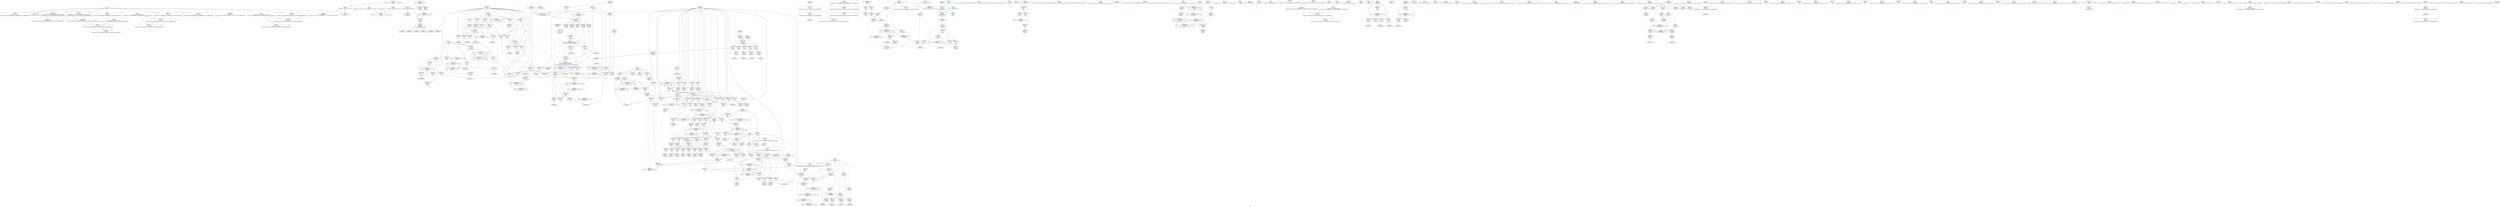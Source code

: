 digraph "SVFG" {
	label="SVFG";

	Node0x55e494fecbd0 [shape=record,color=grey,label="{NodeID: 0\nNullPtr}"];
	Node0x55e494fecbd0 -> Node0x55e4951ca240[style=solid];
	Node0x55e494fecbd0 -> Node0x55e4951ca340[style=solid];
	Node0x55e494fecbd0 -> Node0x55e4951ca410[style=solid];
	Node0x55e494fecbd0 -> Node0x55e4951ca4e0[style=solid];
	Node0x55e494fecbd0 -> Node0x55e4951ca5b0[style=solid];
	Node0x55e494fecbd0 -> Node0x55e4951ca680[style=solid];
	Node0x55e494fecbd0 -> Node0x55e4951ca750[style=solid];
	Node0x55e494fecbd0 -> Node0x55e4951ca820[style=solid];
	Node0x55e494fecbd0 -> Node0x55e4951dd3b0[style=solid];
	Node0x55e4951e00b0 [shape=record,color=black,label="{NodeID: 775\n402 = PHI(176, )\n}"];
	Node0x55e4951da160 [shape=record,color=red,label="{NodeID: 277\n442\<--361\n\<--i\nmain\n}"];
	Node0x55e4951da160 -> Node0x55e4951d0c80[style=solid];
	Node0x55e4951caf60 [shape=record,color=black,label="{NodeID: 111\n97\<--96\nconv5\<--\n_Z6pluralNSt7__cxx1112basic_stringIcSt11char_traitsIcESaIcEEE\n}"];
	Node0x55e4951caf60 -> Node0x55e4951d7550[style=solid];
	Node0x55e4951d3ee0 [shape=record,color=blue,label="{NodeID: 388\n373\<--574\nnxtV\<--\nmain\n}"];
	Node0x55e4951d3ee0 -> Node0x55e495208110[style=dashed];
	Node0x55e4951cf550 [shape=record,color=red,label="{NodeID: 222\n143\<--123\nnrvo.val\<--nrvo\n_ZStplIcSt11char_traitsIcESaIcEENSt7__cxx1112basic_stringIT_T0_T1_EERKS8_PKS5_\n}"];
	Node0x55e4951cb940 [shape=record,color=green,label="{NodeID: 56\n125\<--126\nexn.slot\<--exn.slot_field_insensitive\n_ZStplIcSt11char_traitsIcESaIcEENSt7__cxx1112basic_stringIT_T0_T1_EERKS8_PKS5_\n}"];
	Node0x55e4951cb940 -> Node0x55e4951cf620[style=solid];
	Node0x55e4951cb940 -> Node0x55e4951dd7f0[style=solid];
	Node0x55e495208b10 [shape=record,color=yellow,style=double,label="{NodeID: 665\n44V_1 = ENCHI(MR_44V_0)\npts\{1 \}\nFun[main]}"];
	Node0x55e495208b10 -> Node0x55e4951cf140[style=dashed];
	Node0x55e495208b10 -> Node0x55e4951cf210[style=dashed];
	Node0x55e4951e8190 [shape=record,color=grey,label="{NodeID: 499\n236 = Binary(232, 235, )\n}"];
	Node0x55e4951e8190 -> Node0x55e4951e8310[style=solid];
	Node0x55e4951dcee0 [shape=record,color=red,label="{NodeID: 333\n692\<--691\ndummyVal\<--offset_0\nmain\n}"];
	Node0x55e4951dcee0 -> Node0x55e4951df600[style=solid];
	Node0x55e4951d2750 [shape=record,color=purple,label="{NodeID: 167\n460\<--18\narrayidx24\<--ncon\nmain\n}"];
	Node0x55e4951d2750 -> Node0x55e4951dc860[style=solid];
	Node0x55e4951d2750 -> Node0x55e4951df050[style=solid];
	Node0x55e495197240 [shape=record,color=green,label="{NodeID: 1\n7\<--1\n__dso_handle\<--dummyObj\nGlob }"];
	Node0x55e4951e0220 [shape=record,color=black,label="{NodeID: 776\n403 = PHI(176, )\n}"];
	Node0x55e4951da230 [shape=record,color=red,label="{NodeID: 278\n445\<--361\n\<--i\nmain\n}"];
	Node0x55e4951da230 -> Node0x55e4951d0d50[style=solid];
	Node0x55e4951cb030 [shape=record,color=black,label="{NodeID: 112\n169\<--165\nconv\<--call\n__cxx_global_var_init.2\n}"];
	Node0x55e4951cb030 -> Node0x55e4951dd990[style=solid];
	Node0x55e4952044b0 [shape=record,color=black,label="{NodeID: 555\nMR_14V_4 = PHI(MR_14V_3, MR_14V_2, )\npts\{179 \}\n}"];
	Node0x55e4952044b0 -> Node0x55e4951cf7c0[style=dashed];
	Node0x55e4951d3fb0 [shape=record,color=blue,label="{NodeID: 389\n371\<--576\nnxtI\<--\nmain\n}"];
	Node0x55e4951d3fb0 -> Node0x55e495207c10[style=dashed];
	Node0x55e4951cf620 [shape=record,color=red,label="{NodeID: 223\n157\<--125\nexn\<--exn.slot\n_ZStplIcSt11char_traitsIcESaIcEENSt7__cxx1112basic_stringIT_T0_T1_EERKS8_PKS5_\n}"];
	Node0x55e4951cba10 [shape=record,color=green,label="{NodeID: 57\n127\<--128\nehselector.slot\<--ehselector.slot_field_insensitive\n_ZStplIcSt11char_traitsIcESaIcEENSt7__cxx1112basic_stringIT_T0_T1_EERKS8_PKS5_\n}"];
	Node0x55e4951cba10 -> Node0x55e4951cf6f0[style=solid];
	Node0x55e4951cba10 -> Node0x55e4951dd8c0[style=solid];
	Node0x55e4951e8310 [shape=record,color=grey,label="{NodeID: 500\n237 = Binary(236, 223, )\n}"];
	Node0x55e4951e8310 -> Node0x55e4951de010[style=solid];
	Node0x55e4951dcfb0 [shape=record,color=blue,label="{NodeID: 334\n12\<--13\n_ZL2PI\<--\nGlob }"];
	Node0x55e4951d2820 [shape=record,color=purple,label="{NodeID: 168\n326\<--21\narrayidx20\<--con\n_Z3recii\n}"];
	Node0x55e4951a3a10 [shape=record,color=green,label="{NodeID: 2\n8\<--1\n.str\<--dummyObj\nGlob }"];
	Node0x55e4951e0360 [shape=record,color=black,label="{NodeID: 777\n413 = PHI(176, )\n}"];
	Node0x55e4951da300 [shape=record,color=red,label="{NodeID: 279\n454\<--361\n\<--i\nmain\n}"];
	Node0x55e4951da300 -> Node0x55e4951df120[style=solid];
	Node0x55e4951cb100 [shape=record,color=black,label="{NodeID: 113\n198\<--195\nconv\<--call\n_Z4ReadRi\n}"];
	Node0x55e4951cb100 -> Node0x55e4951ddda0[style=solid];
	Node0x55e4952049b0 [shape=record,color=black,label="{NodeID: 556\nMR_24V_9 = PHI(MR_24V_7, MR_24V_3, )\npts\{354 358 360 362 364 3760000 \}\n|{<s0>17|<s1>19|<s2>19|<s3>19|<s4>19|<s5>19|<s6>19|<s7>20|<s8>20|<s9>21|<s10>24|<s11>24|<s12>25|<s13>25}}"];
	Node0x55e4952049b0:s0 -> Node0x55e49522b390[style=dashed,color=blue];
	Node0x55e4952049b0:s1 -> Node0x55e4951d9a10[style=dashed,color=blue];
	Node0x55e4952049b0:s2 -> Node0x55e4951d9ae0[style=dashed,color=blue];
	Node0x55e4952049b0:s3 -> Node0x55e4951d9bb0[style=dashed,color=blue];
	Node0x55e4952049b0:s4 -> Node0x55e4951d9c80[style=dashed,color=blue];
	Node0x55e4952049b0:s5 -> Node0x55e4951fe830[style=dashed,color=blue];
	Node0x55e4952049b0:s6 -> Node0x55e49521ce50[style=dashed,color=blue];
	Node0x55e4952049b0:s7 -> Node0x55e4951d9d50[style=dashed,color=blue];
	Node0x55e4952049b0:s8 -> Node0x55e4951dec40[style=dashed,color=blue];
	Node0x55e4952049b0:s9 -> Node0x55e495218850[style=dashed,color=blue];
	Node0x55e4952049b0:s10 -> Node0x55e4951da090[style=dashed,color=blue];
	Node0x55e4952049b0:s11 -> Node0x55e4951ded10[style=dashed,color=blue];
	Node0x55e4952049b0:s12 -> Node0x55e4951da980[style=dashed,color=blue];
	Node0x55e4952049b0:s13 -> Node0x55e4951dede0[style=dashed,color=blue];
	Node0x55e4951d4080 [shape=record,color=blue,label="{NodeID: 390\n363\<--583\nj\<--inc76\nmain\n}"];
	Node0x55e4951d4080 -> Node0x55e4951dae60[style=dashed];
	Node0x55e4951d4080 -> Node0x55e4951daf30[style=dashed];
	Node0x55e4951d4080 -> Node0x55e4951db000[style=dashed];
	Node0x55e4951d4080 -> Node0x55e4951db0d0[style=dashed];
	Node0x55e4951d4080 -> Node0x55e4951db1a0[style=dashed];
	Node0x55e4951d4080 -> Node0x55e4951db270[style=dashed];
	Node0x55e4951d4080 -> Node0x55e4951db340[style=dashed];
	Node0x55e4951d4080 -> Node0x55e4951db410[style=dashed];
	Node0x55e4951d4080 -> Node0x55e4951db4e0[style=dashed];
	Node0x55e4951d4080 -> Node0x55e4951db5b0[style=dashed];
	Node0x55e4951d4080 -> Node0x55e4951df530[style=dashed];
	Node0x55e4951d4080 -> Node0x55e4951d4080[style=dashed];
	Node0x55e4951d4080 -> Node0x55e4951d43c0[style=dashed];
	Node0x55e4951d4080 -> Node0x55e495219c50[style=dashed];
	Node0x55e4951d4080 -> Node0x55e49521dd50[style=dashed];
	Node0x55e4951cf6f0 [shape=record,color=red,label="{NodeID: 224\n158\<--127\nsel\<--ehselector.slot\n_ZStplIcSt11char_traitsIcESaIcEENSt7__cxx1112basic_stringIT_T0_T1_EERKS8_PKS5_\n}"];
	Node0x55e4951cbae0 [shape=record,color=green,label="{NodeID: 58\n135\<--136\n_ZNSt7__cxx1112basic_stringIcSt11char_traitsIcESaIcEEC1ERKS4_\<--_ZNSt7__cxx1112basic_stringIcSt11char_traitsIcESaIcEEC1ERKS4__field_insensitive\n}"];
	Node0x55e4951e8490 [shape=record,color=grey,label="{NodeID: 501\n439 = Binary(438, 291, )\n}"];
	Node0x55e4951e8490 -> Node0x55e4951dede0[style=solid];
	Node0x55e4951dd0b0 [shape=record,color=blue,label="{NodeID: 335\n15\<--16\ncnt\<--\nGlob }"];
	Node0x55e4951dd0b0 -> Node0x55e4951fea80[style=dashed];
	Node0x55e4951dd0b0 -> Node0x55e49521c450[style=dashed];
	Node0x55e4951d28f0 [shape=record,color=purple,label="{NodeID: 169\n329\<--21\narrayidx22\<--con\n_Z3recii\n}"];
	Node0x55e4951d28f0 -> Node0x55e4951d9460[style=solid];
	Node0x55e4951970f0 [shape=record,color=green,label="{NodeID: 3\n10\<--1\n.str.1\<--dummyObj\nGlob }"];
	Node0x55e4951e04a0 [shape=record,color=black,label="{NodeID: 778\n643 = PHI()\n}"];
	Node0x55e4951da3d0 [shape=record,color=red,label="{NodeID: 280\n470\<--361\n\<--i\nmain\n}"];
	Node0x55e4951da3d0 -> Node0x55e4951d1230[style=solid];
	Node0x55e4951cfc80 [shape=record,color=black,label="{NodeID: 114\n201\<--200\nconv1\<--\n_Z4ReadRi\n}"];
	Node0x55e4951cfc80 -> Node0x55e4951e9210[style=solid];
	Node0x55e4951d4150 [shape=record,color=blue,label="{NodeID: 391\n351\<--16\nretval\<--\nmain\n}"];
	Node0x55e4951d4150 -> Node0x55e49521c950[style=dashed];
	Node0x55e4951cf7c0 [shape=record,color=red,label="{NodeID: 225\n260\<--178\n\<--retval\n_Z4ReadRi\n}"];
	Node0x55e4951cf7c0 -> Node0x55e4951d0050[style=solid];
	Node0x55e4951cbbe0 [shape=record,color=green,label="{NodeID: 59\n139\<--140\n_ZNSt7__cxx1112basic_stringIcSt11char_traitsIcESaIcEE6appendEPKc\<--_ZNSt7__cxx1112basic_stringIcSt11char_traitsIcESaIcEE6appendEPKc_field_insensitive\n}"];
	Node0x55e495208de0 [shape=record,color=yellow,style=double,label="{NodeID: 668\n49V_1 = ENCHI(MR_49V_0)\npts\{354 \}\nFun[main]|{<s0>17}}"];
	Node0x55e495208de0:s0 -> Node0x55e4951ddcd0[style=dashed,color=red];
	Node0x55e4951e8610 [shape=record,color=grey,label="{NodeID: 502\n344 = Binary(343, 91, )\n}"];
	Node0x55e4951e8610 -> Node0x55e4951de830[style=solid];
	Node0x55e4951dd1b0 [shape=record,color=blue,label="{NodeID: 336\n687\<--51\nllvm.global_ctors_0\<--\nGlob }"];
	Node0x55e4951d29c0 [shape=record,color=purple,label="{NodeID: 170\n444\<--21\narrayidx15\<--con\nmain\n}"];
	Node0x55e495185300 [shape=record,color=green,label="{NodeID: 4\n13\<--1\n\<--dummyObj\nCan only get source location for instruction, argument, global var or function.}"];
	Node0x55e4951e0570 [shape=record,color=black,label="{NodeID: 779\n590 = PHI()\n}"];
	Node0x55e4951da4a0 [shape=record,color=red,label="{NodeID: 281\n474\<--361\n\<--i\nmain\n}"];
	Node0x55e4951da4a0 -> Node0x55e4951d1300[style=solid];
	Node0x55e4951cfd10 [shape=record,color=black,label="{NodeID: 115\n210\<--209\nconv2\<--\n_Z4ReadRi\n}"];
	Node0x55e4951cfd10 -> Node0x55e4951e9810[style=solid];
	Node0x55e4951d4220 [shape=record,color=blue,label="{NodeID: 392\n601\<--521\narrayidx86\<--\nmain\n}"];
	Node0x55e4951d4220 -> Node0x55e495201280[style=dashed];
	Node0x55e4951cf890 [shape=record,color=red,label="{NodeID: 226\n192\<--180\n\<--first.addr\n_Z4ReadRi\n}"];
	Node0x55e4951cf890 -> Node0x55e4951ddcd0[style=solid];
	Node0x55e4951cbce0 [shape=record,color=green,label="{NodeID: 60\n151\<--152\n_ZNSt7__cxx1112basic_stringIcSt11char_traitsIcESaIcEED1Ev\<--_ZNSt7__cxx1112basic_stringIcSt11char_traitsIcESaIcEED1Ev_field_insensitive\n}"];
	Node0x55e4951e8790 [shape=record,color=grey,label="{NodeID: 503\n429 = Binary(428, 291, )\n}"];
	Node0x55e4951e8790 -> Node0x55e4951dec40[style=solid];
	Node0x55e4951dd2b0 [shape=record,color=blue,label="{NodeID: 337\n688\<--52\nllvm.global_ctors_1\<--_GLOBAL__sub_I_sourspinach_2_1.cpp\nGlob }"];
	Node0x55e4951d2a90 [shape=record,color=purple,label="{NodeID: 171\n452\<--21\narrayidx20\<--con\nmain\n}"];
	Node0x55e4951d2a90 -> Node0x55e4951def80[style=solid];
	Node0x55e4951969a0 [shape=record,color=green,label="{NodeID: 5\n16\<--1\n\<--dummyObj\nCan only get source location for instruction, argument, global var or function.}"];
	Node0x55e4951e0640 [shape=record,color=black,label="{NodeID: 780\n595 = PHI()\n}"];
	Node0x55e495217450 [shape=record,color=black,label="{NodeID: 614\nMR_42V_4 = PHI(MR_42V_7, MR_42V_3, )\npts\{310000 \}\n|{|<s3>29|<s4>29}}"];
	Node0x55e495217450 -> Node0x55e495201c80[style=dashed];
	Node0x55e495217450 -> Node0x55e495217450[style=dashed];
	Node0x55e495217450 -> Node0x55e495220f50[style=dashed];
	Node0x55e495217450:s3 -> Node0x55e4951de4f0[style=dashed,color=red];
	Node0x55e495217450:s4 -> Node0x55e495206810[style=dashed,color=red];
	Node0x55e4951da570 [shape=record,color=red,label="{NodeID: 282\n486\<--361\n\<--i\nmain\n}"];
	Node0x55e4951da570 -> Node0x55e4951d67d0[style=solid];
	Node0x55e4951cfde0 [shape=record,color=black,label="{NodeID: 116\n221\<--220\nconv7\<--\n_Z4ReadRi\n}"];
	Node0x55e4951cfde0 -> Node0x55e4951e9510[style=solid];
	Node0x55e495205910 [shape=record,color=black,label="{NodeID: 559\nMR_26V_2 = PHI(MR_26V_1, MR_26V_5, MR_26V_1, )\npts\{17 \}\n|{<s0>14|<s1>29|<s2>29}}"];
	Node0x55e495205910:s0 -> Node0x55e49521b050[style=dashed,color=blue];
	Node0x55e495205910:s1 -> Node0x55e4951cf070[style=dashed,color=blue];
	Node0x55e495205910:s2 -> Node0x55e495215150[style=dashed,color=blue];
	Node0x55e4951d42f0 [shape=record,color=blue,label="{NodeID: 393\n369\<--603\nroot\<--\nmain\n}"];
	Node0x55e4951d42f0 -> Node0x55e495200380[style=dashed];
	Node0x55e4951cf960 [shape=record,color=red,label="{NodeID: 227\n230\<--180\n\<--first.addr\n_Z4ReadRi\n}"];
	Node0x55e4951cf960 -> Node0x55e4951d8350[style=solid];
	Node0x55e4951cbde0 [shape=record,color=green,label="{NodeID: 61\n162\<--163\n__cxx_global_var_init.2\<--__cxx_global_var_init.2_field_insensitive\n}"];
	Node0x55e4951e8910 [shape=record,color=grey,label="{NodeID: 504\n560 = Binary(559, 91, )\n}"];
	Node0x55e4951e8910 -> Node0x55e4951d3e10[style=solid];
	Node0x55e4951dd3b0 [shape=record,color=blue, style = dotted,label="{NodeID: 338\n689\<--3\nllvm.global_ctors_2\<--dummyVal\nGlob }"];
	Node0x55e4951d2b60 [shape=record,color=purple,label="{NodeID: 172\n457\<--21\narrayidx22\<--con\nmain\n}"];
	Node0x55e495197f50 [shape=record,color=green,label="{NodeID: 6\n32\<--1\n.str.3\<--dummyObj\nGlob }"];
	Node0x55e4951e0740 [shape=record,color=black,label="{NodeID: 781\n266 = PHI(338, 565, )\n0th arg _Z3recii }"];
	Node0x55e4951e0740 -> Node0x55e4951de350[style=solid];
	Node0x55e4951da640 [shape=record,color=red,label="{NodeID: 283\n514\<--361\n\<--i\nmain\n}"];
	Node0x55e4951da640 -> Node0x55e4951d7250[style=solid];
	Node0x55e4951cfeb0 [shape=record,color=black,label="{NodeID: 117\n226\<--225\nconv10\<--\n_Z4ReadRi\n}"];
	Node0x55e4951cfeb0 -> Node0x55e4951e9b10[style=solid];
	Node0x55e495205e10 [shape=record,color=black,label="{NodeID: 560\nMR_32V_2 = PHI(MR_32V_1, MR_32V_4, MR_32V_1, )\npts\{273 \}\n}"];
	Node0x55e4951d43c0 [shape=record,color=blue,label="{NodeID: 394\n363\<--620\nj\<--\nmain\n}"];
	Node0x55e4951d43c0 -> Node0x55e4951db680[style=dashed];
	Node0x55e4951d43c0 -> Node0x55e4951df530[style=dashed];
	Node0x55e4951d43c0 -> Node0x55e4951d43c0[style=dashed];
	Node0x55e4951d43c0 -> Node0x55e495219c50[style=dashed];
	Node0x55e4951d43c0 -> Node0x55e49521dd50[style=dashed];
	Node0x55e4951cfa30 [shape=record,color=red,label="{NodeID: 228\n238\<--180\n\<--first.addr\n_Z4ReadRi\n}"];
	Node0x55e4951cfa30 -> Node0x55e4951de010[style=solid];
	Node0x55e4951cbee0 [shape=record,color=green,label="{NodeID: 62\n167\<--168\nacos\<--acos_field_insensitive\n}"];
	Node0x55e4951e8a90 [shape=record,color=grey,label="{NodeID: 505\n462 = Binary(461, 91, )\n}"];
	Node0x55e4951e8a90 -> Node0x55e4951df050[style=solid];
	Node0x55e4951dd4b0 [shape=record,color=blue,label="{NodeID: 339\n119\<--117\n__lhs.addr\<--__lhs\n_ZStplIcSt11char_traitsIcESaIcEENSt7__cxx1112basic_stringIT_T0_T1_EERKS8_PKS5_\n}"];
	Node0x55e4951dd4b0 -> Node0x55e4951cf3b0[style=dashed];
	Node0x55e4951d2c30 [shape=record,color=purple,label="{NodeID: 173\n465\<--21\narrayidx27\<--con\nmain\n}"];
	Node0x55e4951d2c30 -> Node0x55e4951df120[style=solid];
	Node0x55e495196fa0 [shape=record,color=green,label="{NodeID: 7\n34\<--1\n.str.4\<--dummyObj\nGlob }"];
	Node0x55e4951e0a40 [shape=record,color=black,label="{NodeID: 782\n267 = PHI(339, 521, )\n1st arg _Z3recii }"];
	Node0x55e4951e0a40 -> Node0x55e4951de420[style=solid];
	Node0x55e4951da710 [shape=record,color=red,label="{NodeID: 284\n559\<--361\n\<--i\nmain\n}"];
	Node0x55e4951da710 -> Node0x55e4951e8910[style=solid];
	Node0x55e4951cff80 [shape=record,color=black,label="{NodeID: 118\n235\<--234\nconv13\<--\n_Z4ReadRi\n}"];
	Node0x55e4951cff80 -> Node0x55e4951e8190[style=solid];
	Node0x55e495206310 [shape=record,color=black,label="{NodeID: 561\nMR_34V_2 = PHI(MR_34V_1, MR_34V_3, MR_34V_1, )\npts\{275 \}\n}"];
	Node0x55e4951d4490 [shape=record,color=blue,label="{NodeID: 395\n624\<--283\narrayidx99\<--\nmain\n}"];
	Node0x55e4951d4490 -> Node0x55e4951dce10[style=dashed];
	Node0x55e4951d4490 -> Node0x55e4951d4490[style=dashed];
	Node0x55e4951d4490 -> Node0x55e4951d4630[style=dashed];
	Node0x55e4951cfb00 [shape=record,color=red,label="{NodeID: 229\n252\<--180\n\<--first.addr\n_Z4ReadRi\n}"];
	Node0x55e4951cfb00 -> Node0x55e4951d8420[style=solid];
	Node0x55e4951cbfe0 [shape=record,color=green,label="{NodeID: 63\n174\<--175\n_Z4ReadRi\<--_Z4ReadRi_field_insensitive\n}"];
	Node0x55e4951e8c10 [shape=record,color=grey,label="{NodeID: 506\n436 = Binary(435, 291, )\n}"];
	Node0x55e4951e8c10 -> Node0x55e4951ded10[style=solid];
	Node0x55e4951dd580 [shape=record,color=blue,label="{NodeID: 340\n121\<--118\n__rhs.addr\<--__rhs\n_ZStplIcSt11char_traitsIcESaIcEENSt7__cxx1112basic_stringIT_T0_T1_EERKS8_PKS5_\n}"];
	Node0x55e4951dd580 -> Node0x55e4951cf480[style=dashed];
	Node0x55e4951d2d00 [shape=record,color=purple,label="{NodeID: 174\n500\<--23\narrayidx43\<--par\nmain\n}"];
	Node0x55e4951d2d00 -> Node0x55e4951dc930[style=solid];
	Node0x55e495197030 [shape=record,color=green,label="{NodeID: 8\n36\<--1\nstdin\<--dummyObj\nGlob }"];
	Node0x55e4951e0bc0 [shape=record,color=black,label="{NodeID: 783\n177 = PHI(353, 357, 359, 412, 361, 363, )\n0th arg _Z4ReadRi }"];
	Node0x55e4951e0bc0 -> Node0x55e4951dda60[style=solid];
	Node0x55e4951da7e0 [shape=record,color=red,label="{NodeID: 285\n596\<--361\n\<--i\nmain\n}"];
	Node0x55e4951da7e0 -> Node0x55e4951d6dd0[style=solid];
	Node0x55e4951d0050 [shape=record,color=black,label="{NodeID: 119\n176\<--260\n_Z4ReadRi_ret\<--\n_Z4ReadRi\n|{<s0>17|<s1>19|<s2>20|<s3>21|<s4>24|<s5>25}}"];
	Node0x55e4951d0050:s0 -> Node0x55e4951dfea0[style=solid,color=blue];
	Node0x55e4951d0050:s1 -> Node0x55e4951e00b0[style=solid,color=blue];
	Node0x55e4951d0050:s2 -> Node0x55e4951e0220[style=solid,color=blue];
	Node0x55e4951d0050:s3 -> Node0x55e4951e0360[style=solid,color=blue];
	Node0x55e4951d0050:s4 -> Node0x55e495251210[style=solid,color=blue];
	Node0x55e4951d0050:s5 -> Node0x55e4951df9a0[style=solid,color=blue];
	Node0x55e495206810 [shape=record,color=black,label="{NodeID: 562\nMR_42V_2 = PHI(MR_42V_1, MR_42V_4, MR_42V_1, )\npts\{310000 \}\n|{<s0>14|<s1>29}}"];
	Node0x55e495206810:s0 -> Node0x55e49521bf50[style=dashed,color=blue];
	Node0x55e495206810:s1 -> Node0x55e495217450[style=dashed,color=blue];
	Node0x55e4951d4560 [shape=record,color=blue,label="{NodeID: 396\n367\<--626\ncur\<--\nmain\n}"];
	Node0x55e4951d4560 -> Node0x55e4951dbc30[style=dashed];
	Node0x55e4951d4560 -> Node0x55e4951dbd00[style=dashed];
	Node0x55e4951d4560 -> Node0x55e4951dbdd0[style=dashed];
	Node0x55e4951d4560 -> Node0x55e4951dbea0[style=dashed];
	Node0x55e4951d4560 -> Node0x55e4951d4560[style=dashed];
	Node0x55e4951d4560 -> Node0x55e4951d4700[style=dashed];
	Node0x55e4951cfbd0 [shape=record,color=red,label="{NodeID: 230\n255\<--180\n\<--first.addr\n_Z4ReadRi\n}"];
	Node0x55e4951cfbd0 -> Node0x55e4951de1b0[style=solid];
	Node0x55e4951cc0e0 [shape=record,color=green,label="{NodeID: 64\n178\<--179\nretval\<--retval_field_insensitive\n_Z4ReadRi\n}"];
	Node0x55e4951cc0e0 -> Node0x55e4951cf7c0[style=solid];
	Node0x55e4951cc0e0 -> Node0x55e4951dde70[style=solid];
	Node0x55e4951cc0e0 -> Node0x55e4951de280[style=solid];
	Node0x55e4951e8d90 [shape=record,color=grey,label="{NodeID: 507\n639 = Binary(638, 91, )\n}"];
	Node0x55e4951e8d90 -> Node0x55e4951d47d0[style=solid];
	Node0x55e4951dd650 [shape=record,color=blue,label="{NodeID: 341\n123\<--132\nnrvo\<--\n_ZStplIcSt11char_traitsIcESaIcEENSt7__cxx1112basic_stringIT_T0_T1_EERKS8_PKS5_\n}"];
	Node0x55e4951dd650 -> Node0x55e4951dd720[style=dashed];
	Node0x55e4951d2dd0 [shape=record,color=purple,label="{NodeID: 175\n549\<--23\narrayidx64\<--par\nmain\n}"];
	Node0x55e4951d2dd0 -> Node0x55e4951dcba0[style=solid];
	Node0x55e495196af0 [shape=record,color=green,label="{NodeID: 9\n37\<--1\n.str.5\<--dummyObj\nGlob }"];
	Node0x55e4951e1080 [shape=record,color=black,label="{NodeID: 784\n116 = PHI(80, 80, )\n0th arg _ZStplIcSt11char_traitsIcESaIcEENSt7__cxx1112basic_stringIT_T0_T1_EERKS8_PKS5_ }"];
	Node0x55e495218850 [shape=record,color=black,label="{NodeID: 618\nMR_77V_3 = PHI(MR_77V_4, MR_77V_2, )\npts\{3760000 \}\n|{|<s4>21}}"];
	Node0x55e495218850 -> Node0x55e4951dca00[style=dashed];
	Node0x55e495218850 -> Node0x55e4951dcc70[style=dashed];
	Node0x55e495218850 -> Node0x55e495218850[style=dashed];
	Node0x55e495218850 -> Node0x55e495221450[style=dashed];
	Node0x55e495218850:s4 -> Node0x55e4951ddcd0[style=dashed,color=red];
	Node0x55e4951da8b0 [shape=record,color=red,label="{NodeID: 286\n638\<--361\n\<--i\nmain\n}"];
	Node0x55e4951da8b0 -> Node0x55e4951e8d90[style=solid];
	Node0x55e4951d0120 [shape=record,color=black,label="{NodeID: 120\n279\<--278\nidxprom\<--\n_Z3recii\n}"];
	Node0x55e4952293c0 [shape=record,color=yellow,style=double,label="{NodeID: 729\nRETMU(12V_2)\npts\{14 \}\nFun[_GLOBAL__sub_I_sourspinach_2_1.cpp]}"];
	Node0x55e4951d4630 [shape=record,color=blue,label="{NodeID: 397\n632\<--629\narrayidx102\<--\nmain\n}"];
	Node0x55e4951d4630 -> Node0x55e495201280[style=dashed];
	Node0x55e4951d7c00 [shape=record,color=red,label="{NodeID: 231\n200\<--182\n\<--c\n_Z4ReadRi\n}"];
	Node0x55e4951d7c00 -> Node0x55e4951cfc80[style=solid];
	Node0x55e4951cc1b0 [shape=record,color=green,label="{NodeID: 65\n180\<--181\nfirst.addr\<--first.addr_field_insensitive\n_Z4ReadRi\n}"];
	Node0x55e4951cc1b0 -> Node0x55e4951cf890[style=solid];
	Node0x55e4951cc1b0 -> Node0x55e4951cf960[style=solid];
	Node0x55e4951cc1b0 -> Node0x55e4951cfa30[style=solid];
	Node0x55e4951cc1b0 -> Node0x55e4951cfb00[style=solid];
	Node0x55e4951cc1b0 -> Node0x55e4951cfbd0[style=solid];
	Node0x55e4951cc1b0 -> Node0x55e4951dda60[style=solid];
	Node0x55e4951e8f10 [shape=record,color=grey,label="{NodeID: 508\n646 = Binary(645, 91, )\n}"];
	Node0x55e4951e8f10 -> Node0x55e4951d48a0[style=solid];
	Node0x55e4951dd720 [shape=record,color=blue,label="{NodeID: 342\n123\<--142\nnrvo\<--\n_ZStplIcSt11char_traitsIcESaIcEENSt7__cxx1112basic_stringIT_T0_T1_EERKS8_PKS5_\n}"];
	Node0x55e4951dd720 -> Node0x55e4951cf550[style=dashed];
	Node0x55e4951d2ea0 [shape=record,color=purple,label="{NodeID: 176\n601\<--23\narrayidx86\<--par\nmain\n}"];
	Node0x55e4951d2ea0 -> Node0x55e4951d4220[style=solid];
	Node0x55e495196b80 [shape=record,color=green,label="{NodeID: 10\n39\<--1\n.str.6\<--dummyObj\nGlob }"];
	Node0x55e4951e11d0 [shape=record,color=black,label="{NodeID: 785\n117 = PHI(81, 81, )\n1st arg _ZStplIcSt11char_traitsIcESaIcEENSt7__cxx1112basic_stringIT_T0_T1_EERKS8_PKS5_ }"];
	Node0x55e4951e11d0 -> Node0x55e4951dd4b0[style=solid];
	Node0x55e4951da980 [shape=record,color=red,label="{NodeID: 287\n438\<--363\n\<--j\nmain\n}"];
	Node0x55e4951da980 -> Node0x55e4951e8490[style=solid];
	Node0x55e4951d01f0 [shape=record,color=black,label="{NodeID: 121\n287\<--286\nidxprom1\<--\n_Z3recii\n}"];
	Node0x55e495207210 [shape=record,color=black,label="{NodeID: 564\nMR_61V_10 = PHI(MR_61V_8, MR_61V_4, MR_61V_4, )\npts\{366 \}\n}"];
	Node0x55e495207210 -> Node0x55e4951df870[style=dashed];
	Node0x55e495207210 -> Node0x55e4951ff980[style=dashed];
	Node0x55e495207210 -> Node0x55e495207210[style=dashed];
	Node0x55e495207210 -> Node0x55e49521e250[style=dashed];
	Node0x55e4951d4700 [shape=record,color=blue,label="{NodeID: 398\n367\<--635\ncur\<--\nmain\n}"];
	Node0x55e4951d4700 -> Node0x55e4951ffe80[style=dashed];
	Node0x55e4951d7cd0 [shape=record,color=red,label="{NodeID: 232\n209\<--182\n\<--c\n_Z4ReadRi\n}"];
	Node0x55e4951d7cd0 -> Node0x55e4951cfd10[style=solid];
	Node0x55e4951cc280 [shape=record,color=green,label="{NodeID: 66\n182\<--183\nc\<--c_field_insensitive\n_Z4ReadRi\n}"];
	Node0x55e4951cc280 -> Node0x55e4951d7c00[style=solid];
	Node0x55e4951cc280 -> Node0x55e4951d7cd0[style=solid];
	Node0x55e4951cc280 -> Node0x55e4951d7da0[style=solid];
	Node0x55e4951cc280 -> Node0x55e4951d7e70[style=solid];
	Node0x55e4951cc280 -> Node0x55e4951d7f40[style=solid];
	Node0x55e4951cc280 -> Node0x55e4951ddda0[style=solid];
	Node0x55e4951e9090 [shape=record,color=grey,label="{NodeID: 509\n282 = cmp(281, 283, )\n}"];
	Node0x55e4951dd7f0 [shape=record,color=blue,label="{NodeID: 343\n125\<--146\nexn.slot\<--\n_ZStplIcSt11char_traitsIcESaIcEENSt7__cxx1112basic_stringIT_T0_T1_EERKS8_PKS5_\n}"];
	Node0x55e4951dd7f0 -> Node0x55e4951cf620[style=dashed];
	Node0x55e4951d2f70 [shape=record,color=purple,label="{NodeID: 177\n619\<--23\narrayidx97\<--par\nmain\n}"];
	Node0x55e4951d2f70 -> Node0x55e4951dce10[style=solid];
	Node0x55e4951a3ad0 [shape=record,color=green,label="{NodeID: 11\n41\<--1\nstdout\<--dummyObj\nGlob }"];
	Node0x55e4951e1320 [shape=record,color=black,label="{NodeID: 786\n118 = PHI(101, 106, )\n2nd arg _ZStplIcSt11char_traitsIcESaIcEENSt7__cxx1112basic_stringIT_T0_T1_EERKS8_PKS5_ }"];
	Node0x55e4951e1320 -> Node0x55e4951dd580[style=solid];
	Node0x55e4951daa50 [shape=record,color=red,label="{NodeID: 288\n441\<--363\n\<--j\nmain\n}"];
	Node0x55e4951daa50 -> Node0x55e4951def80[style=solid];
	Node0x55e4951d02c0 [shape=record,color=black,label="{NodeID: 122\n294\<--293\nidxprom4\<--\n_Z3recii\n}"];
	Node0x55e495207710 [shape=record,color=black,label="{NodeID: 565\nMR_65V_8 = PHI(MR_65V_5, MR_65V_4, MR_65V_4, )\npts\{370 \}\n}"];
	Node0x55e495207710 -> Node0x55e4951dbf70[style=dashed];
	Node0x55e495207710 -> Node0x55e4951dc040[style=dashed];
	Node0x55e495207710 -> Node0x55e4951df7a0[style=dashed];
	Node0x55e495207710 -> Node0x55e4951d42f0[style=dashed];
	Node0x55e495207710 -> Node0x55e495200380[style=dashed];
	Node0x55e495207710 -> Node0x55e495207710[style=dashed];
	Node0x55e495207710 -> Node0x55e49521ec50[style=dashed];
	Node0x55e4951d47d0 [shape=record,color=blue,label="{NodeID: 399\n361\<--639\ni\<--inc105\nmain\n}"];
	Node0x55e4951d47d0 -> Node0x55e4951da570[style=dashed];
	Node0x55e4951d47d0 -> Node0x55e4951da640[style=dashed];
	Node0x55e4951d47d0 -> Node0x55e4951da710[style=dashed];
	Node0x55e4951d47d0 -> Node0x55e4951da7e0[style=dashed];
	Node0x55e4951d47d0 -> Node0x55e4951da8b0[style=dashed];
	Node0x55e4951d47d0 -> Node0x55e4951deaa0[style=dashed];
	Node0x55e4951d47d0 -> Node0x55e4951d47d0[style=dashed];
	Node0x55e4951d47d0 -> Node0x55e49521d850[style=dashed];
	Node0x55e4951d7da0 [shape=record,color=red,label="{NodeID: 233\n220\<--182\n\<--c\n_Z4ReadRi\n}"];
	Node0x55e4951d7da0 -> Node0x55e4951cfde0[style=solid];
	Node0x55e4951cc350 [shape=record,color=green,label="{NodeID: 67\n184\<--185\nr\<--r_field_insensitive\n_Z4ReadRi\n}"];
	Node0x55e4951cc350 -> Node0x55e4951d8010[style=solid];
	Node0x55e4951cc350 -> Node0x55e4951d80e0[style=solid];
	Node0x55e4951cc350 -> Node0x55e4951d81b0[style=solid];
	Node0x55e4951cc350 -> Node0x55e4951ddb30[style=solid];
	Node0x55e4951cc350 -> Node0x55e4951de0e0[style=solid];
	Node0x55e4951e9210 [shape=record,color=grey,label="{NodeID: 510\n202 = cmp(201, 16, )\n}"];
	Node0x55e4951dd8c0 [shape=record,color=blue,label="{NodeID: 344\n127\<--148\nehselector.slot\<--\n_ZStplIcSt11char_traitsIcESaIcEENSt7__cxx1112basic_stringIT_T0_T1_EERKS8_PKS5_\n}"];
	Node0x55e4951dd8c0 -> Node0x55e4951cf6f0[style=dashed];
	Node0x55e4951d3040 [shape=record,color=purple,label="{NodeID: 178\n624\<--23\narrayidx99\<--par\nmain\n}"];
	Node0x55e4951d3040 -> Node0x55e4951d4490[style=solid];
	Node0x55e4951a3b60 [shape=record,color=green,label="{NodeID: 12\n42\<--1\n.str.7\<--dummyObj\nGlob }"];
	Node0x55e495219750 [shape=record,color=black,label="{NodeID: 621\nMR_57V_6 = PHI(MR_57V_8, MR_57V_4, )\npts\{362 \}\n|{|<s1>24}}"];
	Node0x55e495219750 -> Node0x55e4951df390[style=dashed];
	Node0x55e495219750:s1 -> Node0x55e4951ddcd0[style=dashed,color=red];
	Node0x55e4951dab20 [shape=record,color=red,label="{NodeID: 289\n455\<--363\n\<--j\nmain\n}"];
	Node0x55e4951dab20 -> Node0x55e4951d0ef0[style=solid];
	Node0x55e4951d0390 [shape=record,color=black,label="{NodeID: 123\n302\<--301\nidxprom9\<--\n_Z3recii\n}"];
	Node0x55e495207c10 [shape=record,color=black,label="{NodeID: 566\nMR_67V_8 = PHI(MR_67V_5, MR_67V_4, MR_67V_4, )\npts\{372 \}\n}"];
	Node0x55e495207c10 -> Node0x55e4951dc110[style=dashed];
	Node0x55e495207c10 -> Node0x55e4951dc1e0[style=dashed];
	Node0x55e495207c10 -> Node0x55e4951dc2b0[style=dashed];
	Node0x55e495207c10 -> Node0x55e4951dc380[style=dashed];
	Node0x55e495207c10 -> Node0x55e4951dc450[style=dashed];
	Node0x55e495207c10 -> Node0x55e4951d3fb0[style=dashed];
	Node0x55e495207c10 -> Node0x55e495200880[style=dashed];
	Node0x55e495207c10 -> Node0x55e495207c10[style=dashed];
	Node0x55e495207c10 -> Node0x55e49521f150[style=dashed];
	Node0x55e4951d48a0 [shape=record,color=blue,label="{NodeID: 400\n355\<--646\nt\<--inc109\nmain\n}"];
	Node0x55e4951d48a0 -> Node0x55e4951fe740[style=dashed];
	Node0x55e4951d7e70 [shape=record,color=red,label="{NodeID: 234\n225\<--182\n\<--c\n_Z4ReadRi\n}"];
	Node0x55e4951d7e70 -> Node0x55e4951cfeb0[style=solid];
	Node0x55e4951cc420 [shape=record,color=green,label="{NodeID: 68\n186\<--187\nn\<--n_field_insensitive\n_Z4ReadRi\n}"];
	Node0x55e4951cc420 -> Node0x55e4951d8280[style=solid];
	Node0x55e4951cc420 -> Node0x55e4951ddc00[style=solid];
	Node0x55e4951cc420 -> Node0x55e4951ddf40[style=solid];
	Node0x55e4951e9390 [shape=record,color=grey,label="{NodeID: 511\n509 = cmp(507, 508, )\n}"];
	Node0x55e4951dd990 [shape=record,color=blue,label="{NodeID: 345\n12\<--169\n_ZL2PI\<--conv\n__cxx_global_var_init.2\n|{<s0>34}}"];
	Node0x55e4951dd990:s0 -> Node0x55e49522aff0[style=dashed,color=blue];
	Node0x55e4951d3110 [shape=record,color=purple,label="{NodeID: 179\n632\<--23\narrayidx102\<--par\nmain\n}"];
	Node0x55e4951d3110 -> Node0x55e4951d4630[style=solid];
	Node0x55e4951a3bf0 [shape=record,color=green,label="{NodeID: 13\n44\<--1\n.str.8\<--dummyObj\nGlob }"];
	Node0x55e495219c50 [shape=record,color=black,label="{NodeID: 622\nMR_59V_3 = PHI(MR_59V_5, MR_59V_2, )\npts\{364 \}\n|{|<s3>25}}"];
	Node0x55e495219c50 -> Node0x55e4951df530[style=dashed];
	Node0x55e495219c50 -> Node0x55e495219c50[style=dashed];
	Node0x55e495219c50 -> Node0x55e49521dd50[style=dashed];
	Node0x55e495219c50:s3 -> Node0x55e4951ddcd0[style=dashed,color=red];
	Node0x55e4951dabf0 [shape=record,color=red,label="{NodeID: 290\n458\<--363\n\<--j\nmain\n}"];
	Node0x55e4951dabf0 -> Node0x55e4951d0fc0[style=solid];
	Node0x55e4951d0460 [shape=record,color=black,label="{NodeID: 124\n306\<--305\nidxprom11\<--\n_Z3recii\n}"];
	Node0x55e495208110 [shape=record,color=black,label="{NodeID: 567\nMR_69V_9 = PHI(MR_69V_6, MR_69V_5, MR_69V_5, )\npts\{374 \}\n}"];
	Node0x55e495208110 -> Node0x55e4951dc520[style=dashed];
	Node0x55e495208110 -> Node0x55e4951dc5f0[style=dashed];
	Node0x55e495208110 -> Node0x55e4951dc6c0[style=dashed];
	Node0x55e495208110 -> Node0x55e4951d3ee0[style=dashed];
	Node0x55e495208110 -> Node0x55e495200d80[style=dashed];
	Node0x55e495208110 -> Node0x55e495208110[style=dashed];
	Node0x55e495208110 -> Node0x55e49521f650[style=dashed];
	Node0x55e4951d4970 [shape=record,color=blue,label="{NodeID: 401\n351\<--16\nretval\<--\nmain\n}"];
	Node0x55e4951d4970 -> Node0x55e49521c950[style=dashed];
	Node0x55e4951d7f40 [shape=record,color=red,label="{NodeID: 235\n234\<--182\n\<--c\n_Z4ReadRi\n}"];
	Node0x55e4951d7f40 -> Node0x55e4951cff80[style=solid];
	Node0x55e4951cc4f0 [shape=record,color=green,label="{NodeID: 69\n196\<--197\ngetchar\<--getchar_field_insensitive\n}"];
	Node0x55e4951e9510 [shape=record,color=grey,label="{NodeID: 512\n222 = cmp(221, 223, )\n}"];
	Node0x55e4951dda60 [shape=record,color=blue,label="{NodeID: 346\n180\<--177\nfirst.addr\<--first\n_Z4ReadRi\n}"];
	Node0x55e4951dda60 -> Node0x55e4951cf890[style=dashed];
	Node0x55e4951dda60 -> Node0x55e4951cf960[style=dashed];
	Node0x55e4951dda60 -> Node0x55e4951cfa30[style=dashed];
	Node0x55e4951dda60 -> Node0x55e4951cfb00[style=dashed];
	Node0x55e4951dda60 -> Node0x55e4951cfbd0[style=dashed];
	Node0x55e4951d31e0 [shape=record,color=purple,label="{NodeID: 180\n691\<--24\noffset_0\<--\n}"];
	Node0x55e4951d31e0 -> Node0x55e4951dcee0[style=solid];
	Node0x55e4951a3d50 [shape=record,color=green,label="{NodeID: 14\n46\<--1\n.str.9\<--dummyObj\nGlob }"];
	Node0x55e49521a150 [shape=record,color=black,label="{NodeID: 623\nMR_36V_3 = PHI(MR_36V_5, MR_36V_2, )\npts\{200000 \}\n|{|<s4>29}}"];
	Node0x55e49521a150 -> Node0x55e4951dc790[style=dashed];
	Node0x55e49521a150 -> Node0x55e4951deeb0[style=dashed];
	Node0x55e49521a150 -> Node0x55e49521a150[style=dashed];
	Node0x55e49521a150 -> Node0x55e49521fb50[style=dashed];
	Node0x55e49521a150:s4 -> Node0x55e4952236f0[style=dashed,color=red];
	Node0x55e4951dacc0 [shape=record,color=red,label="{NodeID: 291\n467\<--363\n\<--j\nmain\n}"];
	Node0x55e4951dacc0 -> Node0x55e4951d1160[style=solid];
	Node0x55e4951d0530 [shape=record,color=black,label="{NodeID: 125\n319\<--318\nidxprom16\<--\n_Z3recii\n}"];
	Node0x55e495208610 [shape=record,color=black,label="{NodeID: 568\nMR_40V_12 = PHI(MR_40V_9, MR_40V_4, MR_40V_4, )\npts\{280000 \}\n}"];
	Node0x55e495208610 -> Node0x55e4951df600[style=dashed];
	Node0x55e495208610 -> Node0x55e495201780[style=dashed];
	Node0x55e495208610 -> Node0x55e495208610[style=dashed];
	Node0x55e495208610 -> Node0x55e495220a50[style=dashed];
	Node0x55e4951d8010 [shape=record,color=red,label="{NodeID: 236\n204\<--184\n\<--r\n_Z4ReadRi\n}"];
	Node0x55e4951d8010 -> Node0x55e4951d5bd0[style=solid];
	Node0x55e4951cc5f0 [shape=record,color=green,label="{NodeID: 70\n263\<--264\n_Z3recii\<--_Z3recii_field_insensitive\n}"];
	Node0x55e4951e9690 [shape=record,color=grey,label="{NodeID: 513\n215 = cmp(214, 190, )\n}"];
	Node0x55e4951ddb30 [shape=record,color=blue,label="{NodeID: 347\n184\<--190\nr\<--\n_Z4ReadRi\n}"];
	Node0x55e4951ddb30 -> Node0x55e495203580[style=dashed];
	Node0x55e4951d32b0 [shape=record,color=purple,label="{NodeID: 181\n280\<--26\narrayidx\<--par2\n_Z3recii\n}"];
	Node0x55e4951d32b0 -> Node0x55e4951d9050[style=solid];
	Node0x55e4951a3e20 [shape=record,color=green,label="{NodeID: 15\n48\<--1\n.str.10\<--dummyObj\nGlob }"];
	Node0x55e49521a650 [shape=record,color=black,label="{NodeID: 624\nMR_38V_3 = PHI(MR_38V_5, MR_38V_2, )\npts\{220000 \}\n|{|<s3>29}}"];
	Node0x55e49521a650 -> Node0x55e4951def80[style=dashed];
	Node0x55e49521a650 -> Node0x55e49521a650[style=dashed];
	Node0x55e49521a650 -> Node0x55e495220050[style=dashed];
	Node0x55e49521a650:s3 -> Node0x55e4952237d0[style=dashed,color=red];
	Node0x55e4951dad90 [shape=record,color=red,label="{NodeID: 292\n477\<--363\n\<--j\nmain\n}"];
	Node0x55e4951dad90 -> Node0x55e4951d13d0[style=solid];
	Node0x55e4951d0600 [shape=record,color=black,label="{NodeID: 126\n325\<--324\nidxprom19\<--\n_Z3recii\n}"];
	Node0x55e4951d80e0 [shape=record,color=red,label="{NodeID: 237\n214\<--184\n\<--r\n_Z4ReadRi\n}"];
	Node0x55e4951d80e0 -> Node0x55e4951e9690[style=solid];
	Node0x55e4951cc6f0 [shape=record,color=green,label="{NodeID: 71\n268\<--269\ni.addr\<--i.addr_field_insensitive\n_Z3recii\n}"];
	Node0x55e4951cc6f0 -> Node0x55e4951d84f0[style=solid];
	Node0x55e4951cc6f0 -> Node0x55e4951d85c0[style=solid];
	Node0x55e4951cc6f0 -> Node0x55e4951d8690[style=solid];
	Node0x55e4951cc6f0 -> Node0x55e4951d8760[style=solid];
	Node0x55e4951cc6f0 -> Node0x55e4951d8830[style=solid];
	Node0x55e4951cc6f0 -> Node0x55e4951d8900[style=solid];
	Node0x55e4951cc6f0 -> Node0x55e4951d89d0[style=solid];
	Node0x55e4951cc6f0 -> Node0x55e4951d8aa0[style=solid];
	Node0x55e4951cc6f0 -> Node0x55e4951de350[style=solid];
	Node0x55e4951e9810 [shape=record,color=grey,label="{NodeID: 514\n211 = cmp(210, 212, )\n}"];
	Node0x55e4951ddc00 [shape=record,color=blue,label="{NodeID: 348\n186\<--190\nn\<--\n_Z4ReadRi\n}"];
	Node0x55e4951ddc00 -> Node0x55e495203a80[style=dashed];
	Node0x55e4951d3380 [shape=record,color=purple,label="{NodeID: 182\n288\<--26\narrayidx2\<--par2\n_Z3recii\n}"];
	Node0x55e4951d3380 -> Node0x55e4951d9120[style=solid];
	Node0x55e4951a3ef0 [shape=record,color=green,label="{NodeID: 16\n51\<--1\n\<--dummyObj\nCan only get source location for instruction, argument, global var or function.}"];
	Node0x55e4951dae60 [shape=record,color=red,label="{NodeID: 293\n494\<--363\n\<--j\nmain\n}"];
	Node0x55e4951dae60 -> Node0x55e4951d6ad0[style=solid];
	Node0x55e4951d06d0 [shape=record,color=black,label="{NodeID: 127\n328\<--327\nidxprom21\<--\n_Z3recii\n}"];
	Node0x55e4951d81b0 [shape=record,color=red,label="{NodeID: 238\n242\<--184\n\<--r\n_Z4ReadRi\n}"];
	Node0x55e4951d81b0 -> Node0x55e4951d64d0[style=solid];
	Node0x55e4951cc7c0 [shape=record,color=green,label="{NodeID: 72\n270\<--271\np.addr\<--p.addr_field_insensitive\n_Z3recii\n}"];
	Node0x55e4951cc7c0 -> Node0x55e4951d8b70[style=solid];
	Node0x55e4951cc7c0 -> Node0x55e4951de420[style=solid];
	Node0x55e4951e9990 [shape=record,color=grey,label="{NodeID: 515\n322 = cmp(317, 321, )\n}"];
	Node0x55e4951ddcd0 [shape=record,color=blue,label="{NodeID: 349\n192\<--16\n\<--\n_Z4ReadRi\n}"];
	Node0x55e4951ddcd0 -> Node0x55e4951d8350[style=dashed];
	Node0x55e4951ddcd0 -> Node0x55e4951d8420[style=dashed];
	Node0x55e4951ddcd0 -> Node0x55e4951de010[style=dashed];
	Node0x55e4951ddcd0 -> Node0x55e4951de1b0[style=dashed];
	Node0x55e4951ddcd0 -> Node0x55e4952049b0[style=dashed];
	Node0x55e4951ddcd0 -> Node0x55e495210b20[style=dashed];
	Node0x55e4951d3450 [shape=record,color=purple,label="{NodeID: 183\n295\<--26\narrayidx5\<--par2\n_Z3recii\n}"];
	Node0x55e4951d3450 -> Node0x55e4951d91f0[style=solid];
	Node0x55e4951a2ad0 [shape=record,color=green,label="{NodeID: 17\n91\<--1\n\<--dummyObj\nCan only get source location for instruction, argument, global var or function.}"];
	Node0x55e49521b050 [shape=record,color=black,label="{NodeID: 626\nMR_26V_5 = PHI(MR_26V_6, MR_26V_4, )\npts\{17 \}\n|{|<s2>14|<s3>14|<s4>14|<s5>14}}"];
	Node0x55e49521b050 -> Node0x55e495205910[style=dashed];
	Node0x55e49521b050 -> Node0x55e49521b050[style=dashed];
	Node0x55e49521b050:s2 -> Node0x55e4951cefa0[style=dashed,color=red];
	Node0x55e49521b050:s3 -> Node0x55e4951de5c0[style=dashed,color=red];
	Node0x55e49521b050:s4 -> Node0x55e495205910[style=dashed,color=red];
	Node0x55e49521b050:s5 -> Node0x55e49521b050[style=dashed,color=red];
	Node0x55e4951daf30 [shape=record,color=red,label="{NodeID: 294\n498\<--363\n\<--j\nmain\n}"];
	Node0x55e4951daf30 -> Node0x55e4951d14a0[style=solid];
	Node0x55e4951d07a0 [shape=record,color=black,label="{NodeID: 128\n333\<--332\nidxprom23\<--\n_Z3recii\n}"];
	Node0x55e4951fe740 [shape=record,color=black,label="{NodeID: 571\nMR_51V_3 = PHI(MR_51V_4, MR_51V_2, )\npts\{356 \}\n}"];
	Node0x55e4951fe740 -> Node0x55e4951d97a0[style=dashed];
	Node0x55e4951fe740 -> Node0x55e4951d9870[style=dashed];
	Node0x55e4951fe740 -> Node0x55e4951d9940[style=dashed];
	Node0x55e4951fe740 -> Node0x55e4951d48a0[style=dashed];
	Node0x55e4951d8280 [shape=record,color=red,label="{NodeID: 239\n249\<--186\n\<--n\n_Z4ReadRi\n}"];
	Node0x55e4951d8280 -> Node0x55e4951d73d0[style=solid];
	Node0x55e4951cc890 [shape=record,color=green,label="{NodeID: 73\n272\<--273\nj\<--j_field_insensitive\n_Z3recii\n}"];
	Node0x55e4951cc890 -> Node0x55e4951d8c40[style=solid];
	Node0x55e4951cc890 -> Node0x55e4951d8d10[style=solid];
	Node0x55e4951cc890 -> Node0x55e4951d8de0[style=solid];
	Node0x55e4951cc890 -> Node0x55e4951de690[style=solid];
	Node0x55e4951cc890 -> Node0x55e4951de830[style=solid];
	Node0x55e4951e9b10 [shape=record,color=grey,label="{NodeID: 516\n227 = cmp(226, 228, )\n}"];
	Node0x55e4951ddda0 [shape=record,color=blue,label="{NodeID: 350\n182\<--198\nc\<--conv\n_Z4ReadRi\n}"];
	Node0x55e4951ddda0 -> Node0x55e4951d7c00[style=dashed];
	Node0x55e4951ddda0 -> Node0x55e4951d7cd0[style=dashed];
	Node0x55e4951ddda0 -> Node0x55e4951d7da0[style=dashed];
	Node0x55e4951ddda0 -> Node0x55e4951d7e70[style=dashed];
	Node0x55e4951ddda0 -> Node0x55e4951d7f40[style=dashed];
	Node0x55e4951ddda0 -> Node0x55e4951ddda0[style=dashed];
	Node0x55e4951d3520 [shape=record,color=purple,label="{NodeID: 184\n307\<--26\narrayidx12\<--par2\n_Z3recii\n}"];
	Node0x55e4951d3520 -> Node0x55e4951d92c0[style=solid];
	Node0x55e4951a2ba0 [shape=record,color=green,label="{NodeID: 18\n99\<--1\n\<--dummyObj\nCan only get source location for instruction, argument, global var or function.}"];
	Node0x55e4951db000 [shape=record,color=red,label="{NodeID: 295\n504\<--363\n\<--j\nmain\n}"];
	Node0x55e4951db000 -> Node0x55e4951d1570[style=solid];
	Node0x55e4951d0870 [shape=record,color=black,label="{NodeID: 129\n336\<--335\ntobool\<--\n_Z3recii\n}"];
	Node0x55e4951fe830 [shape=record,color=black,label="{NodeID: 572\nMR_53V_2 = PHI(MR_53V_3, MR_53V_1, )\npts\{358 \}\n|{|<s1>19}}"];
	Node0x55e4951fe830 -> Node0x55e49521ce50[style=dashed];
	Node0x55e4951fe830:s1 -> Node0x55e4951ddcd0[style=dashed,color=red];
	Node0x55e4951d8350 [shape=record,color=red,label="{NodeID: 240\n231\<--230\n\<--\n_Z4ReadRi\n}"];
	Node0x55e4951d8350 -> Node0x55e4951e7410[style=solid];
	Node0x55e4951cc960 [shape=record,color=green,label="{NodeID: 74\n274\<--275\nk\<--k_field_insensitive\n_Z3recii\n}"];
	Node0x55e4951cc960 -> Node0x55e4951d8eb0[style=solid];
	Node0x55e4951cc960 -> Node0x55e4951d8f80[style=solid];
	Node0x55e4951cc960 -> Node0x55e4951de760[style=solid];
	Node0x55e4951d5bd0 [shape=record,color=grey,label="{NodeID: 517\n205 = cmp(204, 190, )\n}"];
	Node0x55e4951dde70 [shape=record,color=blue,label="{NodeID: 351\n178\<--132\nretval\<--\n_Z4ReadRi\n}"];
	Node0x55e4951dde70 -> Node0x55e4952044b0[style=dashed];
	Node0x55e4951d35f0 [shape=record,color=purple,label="{NodeID: 185\n519\<--26\narrayidx51\<--par2\nmain\n}"];
	Node0x55e4951d35f0 -> Node0x55e4951df6d0[style=solid];
	Node0x55e4951a2c70 [shape=record,color=green,label="{NodeID: 19\n132\<--1\n\<--dummyObj\nCan only get source location for instruction, argument, global var or function.}"];
	Node0x55e4951db0d0 [shape=record,color=red,label="{NodeID: 296\n517\<--363\n\<--j\nmain\n}"];
	Node0x55e4951db0d0 -> Node0x55e4951d1640[style=solid];
	Node0x55e4951d0940 [shape=record,color=black,label="{NodeID: 130\n383\<--380\ncall\<--\nmain\n}"];
	Node0x55e49520a750 [shape=record,color=black,label="{NodeID: 573\nMR_55V_2 = PHI(MR_55V_5, MR_55V_1, )\npts\{360 \}\n|{|<s1>20}}"];
	Node0x55e49520a750 -> Node0x55e49521d350[style=dashed];
	Node0x55e49520a750:s1 -> Node0x55e4951ddcd0[style=dashed,color=red];
	Node0x55e4951d8420 [shape=record,color=red,label="{NodeID: 241\n253\<--252\n\<--\n_Z4ReadRi\n}"];
	Node0x55e4951d8420 -> Node0x55e4951e7890[style=solid];
	Node0x55e4951cca30 [shape=record,color=green,label="{NodeID: 75\n348\<--349\nmain\<--main_field_insensitive\n}"];
	Node0x55e4951d5d50 [shape=record,color=grey,label="{NodeID: 518\n569 = cmp(567, 568, )\n}"];
	Node0x55e4951ddf40 [shape=record,color=blue,label="{NodeID: 352\n186\<--218\nn\<--\n_Z4ReadRi\n}"];
	Node0x55e4951ddf40 -> Node0x55e495203a80[style=dashed];
	Node0x55e4951d36c0 [shape=record,color=purple,label="{NodeID: 186\n545\<--26\narrayidx62\<--par2\nmain\n}"];
	Node0x55e4951d36c0 -> Node0x55e4951d3ba0[style=solid];
	Node0x55e4951a2d40 [shape=record,color=green,label="{NodeID: 20\n142\<--1\n\<--dummyObj\nCan only get source location for instruction, argument, global var or function.}"];
	Node0x55e49521bf50 [shape=record,color=black,label="{NodeID: 629\nMR_42V_4 = PHI(MR_42V_5, MR_42V_3, )\npts\{310000 \}\n|{|<s3>14|<s4>14}}"];
	Node0x55e49521bf50 -> Node0x55e4951d9530[style=dashed];
	Node0x55e49521bf50 -> Node0x55e495206810[style=dashed];
	Node0x55e49521bf50 -> Node0x55e49521bf50[style=dashed];
	Node0x55e49521bf50:s3 -> Node0x55e4951de4f0[style=dashed,color=red];
	Node0x55e49521bf50:s4 -> Node0x55e495206810[style=dashed,color=red];
	Node0x55e4951db1a0 [shape=record,color=red,label="{NodeID: 297\n522\<--363\n\<--j\nmain\n}"];
	Node0x55e4951db1a0 -> Node0x55e4951df7a0[style=solid];
	Node0x55e4951d0a10 [shape=record,color=black,label="{NodeID: 131\n389\<--386\ncall1\<--\nmain\n}"];
	Node0x55e4951d84f0 [shape=record,color=red,label="{NodeID: 242\n278\<--268\n\<--i.addr\n_Z3recii\n}"];
	Node0x55e4951d84f0 -> Node0x55e4951d0120[style=solid];
	Node0x55e4951ccb30 [shape=record,color=green,label="{NodeID: 76\n351\<--352\nretval\<--retval_field_insensitive\nmain\n}"];
	Node0x55e4951ccb30 -> Node0x55e4951d9600[style=solid];
	Node0x55e4951ccb30 -> Node0x55e4951de900[style=solid];
	Node0x55e4951ccb30 -> Node0x55e4951d4150[style=solid];
	Node0x55e4951ccb30 -> Node0x55e4951d4970[style=solid];
	Node0x55e4951d5ed0 [shape=record,color=grey,label="{NodeID: 519\n540 = cmp(538, 539, )\n}"];
	Node0x55e4951de010 [shape=record,color=blue,label="{NodeID: 353\n238\<--237\n\<--sub\n_Z4ReadRi\n}"];
	Node0x55e4951de010 -> Node0x55e495210b20[style=dashed];
	Node0x55e4951d3790 [shape=record,color=purple,label="{NodeID: 187\n556\<--26\narrayidx67\<--par2\nmain\n}"];
	Node0x55e4951d3790 -> Node0x55e4951d3d40[style=solid];
	Node0x55e4951a2e10 [shape=record,color=green,label="{NodeID: 21\n166\<--1\n\<--dummyObj\nCan only get source location for instruction, argument, global var or function.}"];
	Node0x55e49521c450 [shape=record,color=black,label="{NodeID: 630\nMR_26V_9 = PHI(MR_26V_2, MR_26V_4, )\npts\{17 \}\n}"];
	Node0x55e4951db270 [shape=record,color=red,label="{NodeID: 298\n531\<--363\n\<--j\nmain\n}"];
	Node0x55e4951db270 -> Node0x55e4951d17e0[style=solid];
	Node0x55e4951d0ae0 [shape=record,color=black,label="{NodeID: 132\n411\<--410\nidxprom\<--\nmain\n}"];
	Node0x55e4951d85c0 [shape=record,color=red,label="{NodeID: 243\n286\<--268\n\<--i.addr\n_Z3recii\n}"];
	Node0x55e4951d85c0 -> Node0x55e4951d01f0[style=solid];
	Node0x55e4951ccc00 [shape=record,color=green,label="{NodeID: 77\n353\<--354\nT\<--T_field_insensitive\nmain\n|{|<s1>17}}"];
	Node0x55e4951ccc00 -> Node0x55e4951d96d0[style=solid];
	Node0x55e4951ccc00:s1 -> Node0x55e4951e0bc0[style=solid,color=red];
	Node0x55e4952262c0 [shape=record,color=yellow,style=double,label="{NodeID: 686\n12V_1 = ENCHI(MR_12V_0)\npts\{14 \}\nFun[_GLOBAL__sub_I_sourspinach_2_1.cpp]|{<s0>34}}"];
	Node0x55e4952262c0:s0 -> Node0x55e4951dd990[style=dashed,color=red];
	Node0x55e4951d6050 [shape=record,color=grey,label="{NodeID: 520\n309 = cmp(308, 291, )\n}"];
	Node0x55e4951de0e0 [shape=record,color=blue,label="{NodeID: 354\n184\<--218\nr\<--\n_Z4ReadRi\n}"];
	Node0x55e4951de0e0 -> Node0x55e495203580[style=dashed];
	Node0x55e4951d3860 [shape=record,color=purple,label="{NodeID: 188\n690\<--27\noffset_0\<--\n}"];
	Node0x55e4951d3860 -> Node0x55e4951df600[style=solid];
	Node0x55e4951a2ee0 [shape=record,color=green,label="{NodeID: 22\n190\<--1\n\<--dummyObj\nCan only get source location for instruction, argument, global var or function.}"];
	Node0x55e49521c950 [shape=record,color=black,label="{NodeID: 631\nMR_47V_4 = PHI(MR_47V_5, MR_47V_3, )\npts\{352 \}\n}"];
	Node0x55e49521c950 -> Node0x55e4951d9600[style=dashed];
	Node0x55e4951db340 [shape=record,color=red,label="{NodeID: 299\n554\<--363\n\<--j\nmain\n}"];
	Node0x55e4951db340 -> Node0x55e4951d1b20[style=solid];
	Node0x55e4951d0bb0 [shape=record,color=black,label="{NodeID: 133\n424\<--423\n\<--arraydecay\nmain\n}"];
	Node0x55e4951d8690 [shape=record,color=red,label="{NodeID: 244\n293\<--268\n\<--i.addr\n_Z3recii\n}"];
	Node0x55e4951d8690 -> Node0x55e4951d02c0[style=solid];
	Node0x55e4951cccd0 [shape=record,color=green,label="{NodeID: 78\n355\<--356\nt\<--t_field_insensitive\nmain\n}"];
	Node0x55e4951cccd0 -> Node0x55e4951d97a0[style=solid];
	Node0x55e4951cccd0 -> Node0x55e4951d9870[style=solid];
	Node0x55e4951cccd0 -> Node0x55e4951d9940[style=solid];
	Node0x55e4951cccd0 -> Node0x55e4951de9d0[style=solid];
	Node0x55e4951cccd0 -> Node0x55e4951d48a0[style=solid];
	Node0x55e4951d61d0 [shape=record,color=grey,label="{NodeID: 521\n408 = cmp(406, 407, )\n}"];
	Node0x55e4951de1b0 [shape=record,color=blue,label="{NodeID: 355\n255\<--254\n\<--sub22\n_Z4ReadRi\n}"];
	Node0x55e4951de1b0 -> Node0x55e4952049b0[style=dashed];
	Node0x55e4951d3930 [shape=record,color=purple,label="{NodeID: 189\n303\<--29\narrayidx10\<--vis\n_Z3recii\n}"];
	Node0x55e4951d3930 -> Node0x55e4951de4f0[style=solid];
	Node0x55e4951a2fb0 [shape=record,color=green,label="{NodeID: 23\n212\<--1\n\<--dummyObj\nCan only get source location for instruction, argument, global var or function.}"];
	Node0x55e49521ce50 [shape=record,color=black,label="{NodeID: 632\nMR_53V_4 = PHI(MR_53V_2, MR_53V_3, )\npts\{358 \}\n}"];
	Node0x55e4951db410 [shape=record,color=red,label="{NodeID: 300\n571\<--363\n\<--j\nmain\n}"];
	Node0x55e4951db410 -> Node0x55e4951d1bf0[style=solid];
	Node0x55e4951d0c80 [shape=record,color=black,label="{NodeID: 134\n443\<--442\nidxprom14\<--\nmain\n}"];
	Node0x55e4951d8760 [shape=record,color=red,label="{NodeID: 245\n301\<--268\n\<--i.addr\n_Z3recii\n}"];
	Node0x55e4951d8760 -> Node0x55e4951d0390[style=solid];
	Node0x55e4951ccda0 [shape=record,color=green,label="{NodeID: 79\n357\<--358\nN\<--N_field_insensitive\nmain\n|{|<s4>19}}"];
	Node0x55e4951ccda0 -> Node0x55e4951d9a10[style=solid];
	Node0x55e4951ccda0 -> Node0x55e4951d9ae0[style=solid];
	Node0x55e4951ccda0 -> Node0x55e4951d9bb0[style=solid];
	Node0x55e4951ccda0 -> Node0x55e4951d9c80[style=solid];
	Node0x55e4951ccda0:s4 -> Node0x55e4951e0bc0[style=solid,color=red];
	Node0x55e4951d6350 [shape=record,color=grey,label="{NodeID: 522\n86 = cmp(85, 16, )\n}"];
	Node0x55e4951de280 [shape=record,color=blue,label="{NodeID: 356\n178\<--142\nretval\<--\n_Z4ReadRi\n}"];
	Node0x55e4951de280 -> Node0x55e4952044b0[style=dashed];
	Node0x55e4951d3a00 [shape=record,color=purple,label="{NodeID: 190\n334\<--29\narrayidx24\<--vis\n_Z3recii\n}"];
	Node0x55e4951d3a00 -> Node0x55e4951d9530[style=solid];
	Node0x55e4951a3080 [shape=record,color=green,label="{NodeID: 24\n218\<--1\n\<--dummyObj\nCan only get source location for instruction, argument, global var or function.}"];
	Node0x55e49521d350 [shape=record,color=black,label="{NodeID: 633\nMR_55V_6 = PHI(MR_55V_2, MR_55V_5, )\npts\{360 \}\n}"];
	Node0x55e4951db4e0 [shape=record,color=red,label="{NodeID: 301\n576\<--363\n\<--j\nmain\n}"];
	Node0x55e4951db4e0 -> Node0x55e4951d3fb0[style=solid];
	Node0x55e4951d0d50 [shape=record,color=black,label="{NodeID: 135\n446\<--445\nidxprom16\<--\nmain\n}"];
	Node0x55e4951d8830 [shape=record,color=red,label="{NodeID: 246\n305\<--268\n\<--i.addr\n_Z3recii\n}"];
	Node0x55e4951d8830 -> Node0x55e4951d0460[style=solid];
	Node0x55e4951cce70 [shape=record,color=green,label="{NodeID: 80\n359\<--360\nM\<--M_field_insensitive\nmain\n|{|<s2>20}}"];
	Node0x55e4951cce70 -> Node0x55e4951d9d50[style=solid];
	Node0x55e4951cce70 -> Node0x55e4951dec40[style=solid];
	Node0x55e4951cce70:s2 -> Node0x55e4951e0bc0[style=solid,color=red];
	Node0x55e4951d64d0 [shape=record,color=grey,label="{NodeID: 523\n243 = cmp(242, 190, )\n}"];
	Node0x55e4951de350 [shape=record,color=blue,label="{NodeID: 357\n268\<--266\ni.addr\<--i\n_Z3recii\n}"];
	Node0x55e4951de350 -> Node0x55e4951d84f0[style=dashed];
	Node0x55e4951de350 -> Node0x55e4951d85c0[style=dashed];
	Node0x55e4951de350 -> Node0x55e4951d8690[style=dashed];
	Node0x55e4951de350 -> Node0x55e4951d8760[style=dashed];
	Node0x55e4951de350 -> Node0x55e4951d8830[style=dashed];
	Node0x55e4951de350 -> Node0x55e4951d8900[style=dashed];
	Node0x55e4951de350 -> Node0x55e4951d89d0[style=dashed];
	Node0x55e4951de350 -> Node0x55e4951d8aa0[style=dashed];
	Node0x55e4951d3ad0 [shape=record,color=purple,label="{NodeID: 191\n562\<--29\n\<--vis\nmain\n}"];
	Node0x55e4951a3150 [shape=record,color=green,label="{NodeID: 25\n223\<--1\n\<--dummyObj\nCan only get source location for instruction, argument, global var or function.}"];
	Node0x55e49521d850 [shape=record,color=black,label="{NodeID: 634\nMR_57V_12 = PHI(MR_57V_2, MR_57V_10, )\npts\{362 \}\n}"];
	Node0x55e4951db5b0 [shape=record,color=red,label="{NodeID: 302\n582\<--363\n\<--j\nmain\n}"];
	Node0x55e4951db5b0 -> Node0x55e4951e8010[style=solid];
	Node0x55e4951d0e20 [shape=record,color=black,label="{NodeID: 136\n451\<--448\nidxprom19\<--\nmain\n}"];
	Node0x55e4951d8900 [shape=record,color=red,label="{NodeID: 247\n318\<--268\n\<--i.addr\n_Z3recii\n}"];
	Node0x55e4951d8900 -> Node0x55e4951d0530[style=solid];
	Node0x55e4951ccf40 [shape=record,color=green,label="{NodeID: 81\n361\<--362\ni\<--i_field_insensitive\nmain\n|{|<s19>24}}"];
	Node0x55e4951ccf40 -> Node0x55e4951d9e20[style=solid];
	Node0x55e4951ccf40 -> Node0x55e4951d9ef0[style=solid];
	Node0x55e4951ccf40 -> Node0x55e4951d9fc0[style=solid];
	Node0x55e4951ccf40 -> Node0x55e4951da090[style=solid];
	Node0x55e4951ccf40 -> Node0x55e4951da160[style=solid];
	Node0x55e4951ccf40 -> Node0x55e4951da230[style=solid];
	Node0x55e4951ccf40 -> Node0x55e4951da300[style=solid];
	Node0x55e4951ccf40 -> Node0x55e4951da3d0[style=solid];
	Node0x55e4951ccf40 -> Node0x55e4951da4a0[style=solid];
	Node0x55e4951ccf40 -> Node0x55e4951da570[style=solid];
	Node0x55e4951ccf40 -> Node0x55e4951da640[style=solid];
	Node0x55e4951ccf40 -> Node0x55e4951da710[style=solid];
	Node0x55e4951ccf40 -> Node0x55e4951da7e0[style=solid];
	Node0x55e4951ccf40 -> Node0x55e4951da8b0[style=solid];
	Node0x55e4951ccf40 -> Node0x55e4951deaa0[style=solid];
	Node0x55e4951ccf40 -> Node0x55e4951deb70[style=solid];
	Node0x55e4951ccf40 -> Node0x55e4951ded10[style=solid];
	Node0x55e4951ccf40 -> Node0x55e4951df390[style=solid];
	Node0x55e4951ccf40 -> Node0x55e4951d47d0[style=solid];
	Node0x55e4951ccf40:s19 -> Node0x55e4951e0bc0[style=solid,color=red];
	Node0x55e4952266a0 [shape=record,color=yellow,style=double,label="{NodeID: 690\n8V_1 = ENCHI(MR_8V_0)\npts\{126 \}\nFun[_ZStplIcSt11char_traitsIcESaIcEENSt7__cxx1112basic_stringIT_T0_T1_EERKS8_PKS5_]}"];
	Node0x55e4952266a0 -> Node0x55e4951dd7f0[style=dashed];
	Node0x55e4951d6650 [shape=record,color=grey,label="{NodeID: 524\n587 = cmp(586, 491, )\n}"];
	Node0x55e4951de420 [shape=record,color=blue,label="{NodeID: 358\n270\<--267\np.addr\<--p\n_Z3recii\n}"];
	Node0x55e4951de420 -> Node0x55e4951d8b70[style=dashed];
	Node0x55e4951cdc60 [shape=record,color=purple,label="{NodeID: 192\n381\<--32\n\<--.str.3\nmain\n}"];
	Node0x55e4951a41d0 [shape=record,color=green,label="{NodeID: 26\n228\<--1\n\<--dummyObj\nCan only get source location for instruction, argument, global var or function.}"];
	Node0x55e49521dd50 [shape=record,color=black,label="{NodeID: 635\nMR_59V_13 = PHI(MR_59V_2, MR_59V_8, )\npts\{364 \}\n}"];
	Node0x55e4951db680 [shape=record,color=red,label="{NodeID: 303\n626\<--363\n\<--j\nmain\n}"];
	Node0x55e4951db680 -> Node0x55e4951d4560[style=solid];
	Node0x55e4951d0ef0 [shape=record,color=black,label="{NodeID: 137\n456\<--455\nidxprom21\<--\nmain\n}"];
	Node0x55e4951d89d0 [shape=record,color=red,label="{NodeID: 248\n324\<--268\n\<--i.addr\n_Z3recii\n}"];
	Node0x55e4951d89d0 -> Node0x55e4951d0600[style=solid];
	Node0x55e4951cd010 [shape=record,color=green,label="{NodeID: 82\n363\<--364\nj\<--j_field_insensitive\nmain\n|{|<s21>25}}"];
	Node0x55e4951cd010 -> Node0x55e4951da980[style=solid];
	Node0x55e4951cd010 -> Node0x55e4951daa50[style=solid];
	Node0x55e4951cd010 -> Node0x55e4951dab20[style=solid];
	Node0x55e4951cd010 -> Node0x55e4951dabf0[style=solid];
	Node0x55e4951cd010 -> Node0x55e4951dacc0[style=solid];
	Node0x55e4951cd010 -> Node0x55e4951dad90[style=solid];
	Node0x55e4951cd010 -> Node0x55e4951dae60[style=solid];
	Node0x55e4951cd010 -> Node0x55e4951daf30[style=solid];
	Node0x55e4951cd010 -> Node0x55e4951db000[style=solid];
	Node0x55e4951cd010 -> Node0x55e4951db0d0[style=solid];
	Node0x55e4951cd010 -> Node0x55e4951db1a0[style=solid];
	Node0x55e4951cd010 -> Node0x55e4951db270[style=solid];
	Node0x55e4951cd010 -> Node0x55e4951db340[style=solid];
	Node0x55e4951cd010 -> Node0x55e4951db410[style=solid];
	Node0x55e4951cd010 -> Node0x55e4951db4e0[style=solid];
	Node0x55e4951cd010 -> Node0x55e4951db5b0[style=solid];
	Node0x55e4951cd010 -> Node0x55e4951db680[style=solid];
	Node0x55e4951cd010 -> Node0x55e4951dede0[style=solid];
	Node0x55e4951cd010 -> Node0x55e4951df530[style=solid];
	Node0x55e4951cd010 -> Node0x55e4951d4080[style=solid];
	Node0x55e4951cd010 -> Node0x55e4951d43c0[style=solid];
	Node0x55e4951cd010:s21 -> Node0x55e4951e0bc0[style=solid,color=red];
	Node0x55e495226780 [shape=record,color=yellow,style=double,label="{NodeID: 691\n10V_1 = ENCHI(MR_10V_0)\npts\{128 \}\nFun[_ZStplIcSt11char_traitsIcESaIcEENSt7__cxx1112basic_stringIT_T0_T1_EERKS8_PKS5_]}"];
	Node0x55e495226780 -> Node0x55e4951dd8c0[style=dashed];
	Node0x55e4951d67d0 [shape=record,color=grey,label="{NodeID: 525\n488 = cmp(486, 487, )\n}"];
	Node0x55e4951de4f0 [shape=record,color=blue,label="{NodeID: 359\n303\<--218\narrayidx10\<--\n_Z3recii\n}"];
	Node0x55e4951de4f0 -> Node0x55e49521bf50[style=dashed];
	Node0x55e4951cdd30 [shape=record,color=purple,label="{NodeID: 193\n382\<--34\n\<--.str.4\nmain\n}"];
	Node0x55e4951a42a0 [shape=record,color=green,label="{NodeID: 27\n233\<--1\n\<--dummyObj\nCan only get source location for instruction, argument, global var or function.}"];
	Node0x55e49521e250 [shape=record,color=black,label="{NodeID: 636\nMR_61V_11 = PHI(MR_61V_2, MR_61V_4, )\npts\{366 \}\n}"];
	Node0x55e4951db750 [shape=record,color=red,label="{NodeID: 304\n528\<--365\n\<--c\nmain\n}"];
	Node0x55e4951db750 -> Node0x55e4951d1710[style=solid];
	Node0x55e4951d0fc0 [shape=record,color=black,label="{NodeID: 138\n459\<--458\nidxprom23\<--\nmain\n}"];
	Node0x55e4951d8aa0 [shape=record,color=red,label="{NodeID: 249\n339\<--268\n\<--i.addr\n_Z3recii\n|{<s0>14}}"];
	Node0x55e4951d8aa0:s0 -> Node0x55e4951e0a40[style=solid,color=red];
	Node0x55e4951cd0e0 [shape=record,color=green,label="{NodeID: 83\n365\<--366\nc\<--c_field_insensitive\nmain\n}"];
	Node0x55e4951cd0e0 -> Node0x55e4951db750[style=solid];
	Node0x55e4951cd0e0 -> Node0x55e4951db820[style=solid];
	Node0x55e4951cd0e0 -> Node0x55e4951db8f0[style=solid];
	Node0x55e4951cd0e0 -> Node0x55e4951db9c0[style=solid];
	Node0x55e4951cd0e0 -> Node0x55e4951dba90[style=solid];
	Node0x55e4951cd0e0 -> Node0x55e4951df870[style=solid];
	Node0x55e4951cd0e0 -> Node0x55e4951d3c70[style=solid];
	Node0x55e4951d6950 [shape=record,color=grey,label="{NodeID: 526\n395 = cmp(393, 394, )\n}"];
	Node0x55e4951de5c0 [shape=record,color=blue,label="{NodeID: 360\n15\<--312\ncnt\<--inc\n_Z3recii\n}"];
	Node0x55e4951de5c0 -> Node0x55e49521b050[style=dashed];
	Node0x55e4951cde00 [shape=record,color=purple,label="{NodeID: 194\n387\<--37\n\<--.str.5\nmain\n}"];
	Node0x55e4951a4370 [shape=record,color=green,label="{NodeID: 28\n283\<--1\n\<--dummyObj\nCan only get source location for instruction, argument, global var or function.}"];
	Node0x55e49521e750 [shape=record,color=black,label="{NodeID: 637\nMR_63V_8 = PHI(MR_63V_2, MR_63V_3, )\npts\{368 \}\n}"];
	Node0x55e4951db820 [shape=record,color=red,label="{NodeID: 305\n538\<--365\n\<--c\nmain\n}"];
	Node0x55e4951db820 -> Node0x55e4951d5ed0[style=solid];
	Node0x55e4951d1090 [shape=record,color=black,label="{NodeID: 139\n464\<--461\nidxprom26\<--\nmain\n}"];
	Node0x55e4951d8b70 [shape=record,color=red,label="{NodeID: 250\n297\<--270\n\<--p.addr\n_Z3recii\n}"];
	Node0x55e4951d8b70 -> Node0x55e4951d6f50[style=solid];
	Node0x55e4951cd1b0 [shape=record,color=green,label="{NodeID: 84\n367\<--368\ncur\<--cur_field_insensitive\nmain\n}"];
	Node0x55e4951cd1b0 -> Node0x55e4951dbb60[style=solid];
	Node0x55e4951cd1b0 -> Node0x55e4951dbc30[style=solid];
	Node0x55e4951cd1b0 -> Node0x55e4951dbd00[style=solid];
	Node0x55e4951cd1b0 -> Node0x55e4951dbdd0[style=solid];
	Node0x55e4951cd1b0 -> Node0x55e4951dbea0[style=solid];
	Node0x55e4951cd1b0 -> Node0x55e4951d4560[style=solid];
	Node0x55e4951cd1b0 -> Node0x55e4951d4700[style=solid];
	Node0x55e4951d6ad0 [shape=record,color=grey,label="{NodeID: 527\n496 = cmp(494, 495, )\n}"];
	Node0x55e4951de690 [shape=record,color=blue,label="{NodeID: 361\n272\<--16\nj\<--\n_Z3recii\n}"];
	Node0x55e4951de690 -> Node0x55e4951d8c40[style=dashed];
	Node0x55e4951de690 -> Node0x55e4951d8d10[style=dashed];
	Node0x55e4951de690 -> Node0x55e4951d8de0[style=dashed];
	Node0x55e4951de690 -> Node0x55e4951de830[style=dashed];
	Node0x55e4951de690 -> Node0x55e495205e10[style=dashed];
	Node0x55e4951cded0 [shape=record,color=purple,label="{NodeID: 195\n388\<--39\n\<--.str.6\nmain\n}"];
	Node0x55e4951a4440 [shape=record,color=green,label="{NodeID: 29\n291\<--1\n\<--dummyObj\nCan only get source location for instruction, argument, global var or function.}"];
	Node0x55e49521ec50 [shape=record,color=black,label="{NodeID: 638\nMR_65V_11 = PHI(MR_65V_2, MR_65V_4, )\npts\{370 \}\n}"];
	Node0x55e4951db8f0 [shape=record,color=red,label="{NodeID: 306\n543\<--365\n\<--c\nmain\n}"];
	Node0x55e4951db8f0 -> Node0x55e4951d1980[style=solid];
	Node0x55e4951d1160 [shape=record,color=black,label="{NodeID: 140\n468\<--467\nidxprom28\<--\nmain\n}"];
	Node0x55e4951d8c40 [shape=record,color=red,label="{NodeID: 251\n317\<--272\n\<--j\n_Z3recii\n}"];
	Node0x55e4951d8c40 -> Node0x55e4951e9990[style=solid];
	Node0x55e4951cd280 [shape=record,color=green,label="{NodeID: 85\n369\<--370\nroot\<--root_field_insensitive\nmain\n}"];
	Node0x55e4951cd280 -> Node0x55e4951dbf70[style=solid];
	Node0x55e4951cd280 -> Node0x55e4951dc040[style=solid];
	Node0x55e4951cd280 -> Node0x55e4951df7a0[style=solid];
	Node0x55e4951cd280 -> Node0x55e4951d42f0[style=solid];
	Node0x55e4951d6c50 [shape=record,color=grey,label="{NodeID: 528\n290 = cmp(289, 291, )\n}"];
	Node0x55e4951de760 [shape=record,color=blue,label="{NodeID: 362\n274\<--330\nk\<--\n_Z3recii\n}"];
	Node0x55e4951de760 -> Node0x55e4951d8eb0[style=dashed];
	Node0x55e4951de760 -> Node0x55e4951d8f80[style=dashed];
	Node0x55e4951de760 -> Node0x55e4951de760[style=dashed];
	Node0x55e4951de760 -> Node0x55e495206310[style=dashed];
	Node0x55e4951cdfa0 [shape=record,color=purple,label="{NodeID: 196\n398\<--42\n\<--.str.7\nmain\n}"];
	Node0x55e4951a4510 [shape=record,color=green,label="{NodeID: 30\n420\<--1\n\<--dummyObj\nCan only get source location for instruction, argument, global var or function.}"];
	Node0x55e49521f150 [shape=record,color=black,label="{NodeID: 639\nMR_67V_9 = PHI(MR_67V_2, MR_67V_4, )\npts\{372 \}\n}"];
	Node0x55e4951db9c0 [shape=record,color=red,label="{NodeID: 307\n547\<--365\n\<--c\nmain\n}"];
	Node0x55e4951db9c0 -> Node0x55e4951d1a50[style=solid];
	Node0x55e4951d1230 [shape=record,color=black,label="{NodeID: 141\n471\<--470\nidxprom30\<--\nmain\n}"];
	Node0x55e4951d8d10 [shape=record,color=red,label="{NodeID: 252\n327\<--272\n\<--j\n_Z3recii\n}"];
	Node0x55e4951d8d10 -> Node0x55e4951d06d0[style=solid];
	Node0x55e4951cd350 [shape=record,color=green,label="{NodeID: 86\n371\<--372\nnxtI\<--nxtI_field_insensitive\nmain\n}"];
	Node0x55e4951cd350 -> Node0x55e4951dc110[style=solid];
	Node0x55e4951cd350 -> Node0x55e4951dc1e0[style=solid];
	Node0x55e4951cd350 -> Node0x55e4951dc2b0[style=solid];
	Node0x55e4951cd350 -> Node0x55e4951dc380[style=solid];
	Node0x55e4951cd350 -> Node0x55e4951dc450[style=solid];
	Node0x55e4951cd350 -> Node0x55e4951d3fb0[style=solid];
	Node0x55e4951d6dd0 [shape=record,color=grey,label="{NodeID: 529\n597 = cmp(596, 16, )\n}"];
	Node0x55e4951de830 [shape=record,color=blue,label="{NodeID: 363\n272\<--344\nj\<--inc27\n_Z3recii\n}"];
	Node0x55e4951de830 -> Node0x55e4951d8c40[style=dashed];
	Node0x55e4951de830 -> Node0x55e4951d8d10[style=dashed];
	Node0x55e4951de830 -> Node0x55e4951d8de0[style=dashed];
	Node0x55e4951de830 -> Node0x55e4951de830[style=dashed];
	Node0x55e4951de830 -> Node0x55e495205e10[style=dashed];
	Node0x55e4951ce070 [shape=record,color=purple,label="{NodeID: 197\n589\<--44\n\<--.str.8\nmain\n}"];
	Node0x55e4951a45e0 [shape=record,color=green,label="{NodeID: 31\n426\<--1\n\<--dummyObj\nCan only get source location for instruction, argument, global var or function.}"];
	Node0x55e49521f650 [shape=record,color=black,label="{NodeID: 640\nMR_69V_10 = PHI(MR_69V_2, MR_69V_5, )\npts\{374 \}\n}"];
	Node0x55e4951dba90 [shape=record,color=red,label="{NodeID: 308\n553\<--365\n\<--c\nmain\n}"];
	Node0x55e4951dba90 -> Node0x55e4951d3d40[style=solid];
	Node0x55e4951d1300 [shape=record,color=black,label="{NodeID: 142\n475\<--474\nidxprom32\<--\nmain\n}"];
	Node0x55e4951d8de0 [shape=record,color=red,label="{NodeID: 253\n343\<--272\n\<--j\n_Z3recii\n}"];
	Node0x55e4951d8de0 -> Node0x55e4951e8610[style=solid];
	Node0x55e4951cd420 [shape=record,color=green,label="{NodeID: 87\n373\<--374\nnxtV\<--nxtV_field_insensitive\nmain\n}"];
	Node0x55e4951cd420 -> Node0x55e4951dc520[style=solid];
	Node0x55e4951cd420 -> Node0x55e4951dc5f0[style=solid];
	Node0x55e4951cd420 -> Node0x55e4951dc6c0[style=solid];
	Node0x55e4951cd420 -> Node0x55e4951df460[style=solid];
	Node0x55e4951cd420 -> Node0x55e4951d3ee0[style=solid];
	Node0x55e4951d6f50 [shape=record,color=grey,label="{NodeID: 530\n298 = cmp(296, 297, )\n}"];
	Node0x55e4951de900 [shape=record,color=blue,label="{NodeID: 364\n351\<--16\nretval\<--\nmain\n}"];
	Node0x55e4951de900 -> Node0x55e4951d4150[style=dashed];
	Node0x55e4951de900 -> Node0x55e4951d4970[style=dashed];
	Node0x55e4951ce140 [shape=record,color=purple,label="{NodeID: 198\n594\<--46\n\<--.str.9\nmain\n}"];
	Node0x55e4951a46b0 [shape=record,color=green,label="{NodeID: 32\n483\<--1\n\<--dummyObj\nCan only get source location for instruction, argument, global var or function.}"];
	Node0x55e49521fb50 [shape=record,color=black,label="{NodeID: 641\nMR_36V_6 = PHI(MR_36V_2, MR_36V_3, )\npts\{200000 \}\n}"];
	Node0x55e4951dbb60 [shape=record,color=red,label="{NodeID: 309\n525\<--367\n\<--cur\nmain\n}"];
	Node0x55e4951dbb60 -> Node0x55e4951df870[style=solid];
	Node0x55e4951d13d0 [shape=record,color=black,label="{NodeID: 143\n478\<--477\nidxprom34\<--\nmain\n}"];
	Node0x55e4951d8eb0 [shape=record,color=red,label="{NodeID: 254\n332\<--274\n\<--k\n_Z3recii\n}"];
	Node0x55e4951d8eb0 -> Node0x55e4951d07a0[style=solid];
	Node0x55e4951cd4f0 [shape=record,color=green,label="{NodeID: 88\n375\<--376\nV\<--V_field_insensitive\nmain\n}"];
	Node0x55e4951cd4f0 -> Node0x55e4951ce5e0[style=solid];
	Node0x55e4951cd4f0 -> Node0x55e4951ce6b0[style=solid];
	Node0x55e4951cd4f0 -> Node0x55e4951ce780[style=solid];
	Node0x55e4951d70d0 [shape=record,color=grey,label="{NodeID: 531\n502 = cmp(501, 291, )\n}"];
	Node0x55e4951de9d0 [shape=record,color=blue,label="{NodeID: 365\n355\<--91\nt\<--\nmain\n}"];
	Node0x55e4951de9d0 -> Node0x55e4951fe740[style=dashed];
	Node0x55e4951ce210 [shape=record,color=purple,label="{NodeID: 199\n642\<--48\n\<--.str.10\nmain\n}"];
	Node0x55e4951a4780 [shape=record,color=green,label="{NodeID: 33\n491\<--1\n\<--dummyObj\nCan only get source location for instruction, argument, global var or function.}"];
	Node0x55e495220050 [shape=record,color=black,label="{NodeID: 642\nMR_38V_6 = PHI(MR_38V_2, MR_38V_3, )\npts\{220000 \}\n}"];
	Node0x55e4951dbc30 [shape=record,color=red,label="{NodeID: 310\n607\<--367\n\<--cur\nmain\n}"];
	Node0x55e4951dbc30 -> Node0x55e4951d1d90[style=solid];
	Node0x55e4951d14a0 [shape=record,color=black,label="{NodeID: 144\n499\<--498\nidxprom42\<--\nmain\n}"];
	Node0x55e49520ed20 [shape=record,color=black,label="{NodeID: 587\nMR_79V_2 = PHI(MR_79V_3, MR_79V_1, )\npts\{3780000 \}\n}"];
	Node0x55e49520ed20 -> Node0x55e4951dcad0[style=dashed];
	Node0x55e49520ed20 -> Node0x55e4951dcd40[style=dashed];
	Node0x55e49520ed20 -> Node0x55e4951df1f0[style=dashed];
	Node0x55e49520ed20 -> Node0x55e49520ed20[style=dashed];
	Node0x55e49520ed20 -> Node0x55e495221950[style=dashed];
	Node0x55e4951d8f80 [shape=record,color=red,label="{NodeID: 255\n338\<--274\n\<--k\n_Z3recii\n|{<s0>14}}"];
	Node0x55e4951d8f80:s0 -> Node0x55e4951e0740[style=solid,color=red];
	Node0x55e4951cd5c0 [shape=record,color=green,label="{NodeID: 89\n377\<--378\nadj\<--adj_field_insensitive\nmain\n}"];
	Node0x55e4951cd5c0 -> Node0x55e4951ce850[style=solid];
	Node0x55e4951cd5c0 -> Node0x55e4951ce920[style=solid];
	Node0x55e4951cd5c0 -> Node0x55e4951ce9f0[style=solid];
	Node0x55e4951cd5c0 -> Node0x55e4951ceac0[style=solid];
	Node0x55e4951cd5c0 -> Node0x55e4951ceb90[style=solid];
	Node0x55e4951cd5c0 -> Node0x55e4951cec60[style=solid];
	Node0x55e4951cd5c0 -> Node0x55e4951ced30[style=solid];
	Node0x55e4951cd5c0 -> Node0x55e4951cee00[style=solid];
	Node0x55e4951cd5c0 -> Node0x55e4951ceed0[style=solid];
	Node0x55e4951d7250 [shape=record,color=grey,label="{NodeID: 532\n515 = cmp(514, 16, )\n}"];
	Node0x55e4951deaa0 [shape=record,color=blue,label="{NodeID: 366\n361\<--16\ni\<--\nmain\n}"];
	Node0x55e4951deaa0 -> Node0x55e4951d9e20[style=dashed];
	Node0x55e4951deaa0 -> Node0x55e4951d9ef0[style=dashed];
	Node0x55e4951deaa0 -> Node0x55e4951d9fc0[style=dashed];
	Node0x55e4951deaa0 -> Node0x55e4951deb70[style=dashed];
	Node0x55e4951deaa0 -> Node0x55e495219750[style=dashed];
	Node0x55e4951ce2e0 [shape=record,color=purple,label="{NodeID: 200\n687\<--50\nllvm.global_ctors_0\<--llvm.global_ctors\nGlob }"];
	Node0x55e4951ce2e0 -> Node0x55e4951dd1b0[style=solid];
	Node0x55e4951a4850 [shape=record,color=green,label="{NodeID: 34\n521\<--1\n\<--dummyObj\nCan only get source location for instruction, argument, global var or function.|{<s0>29}}"];
	Node0x55e4951a4850:s0 -> Node0x55e4951e0a40[style=solid,color=red];
	Node0x55e495220550 [shape=record,color=black,label="{NodeID: 643\nMR_73V_9 = PHI(MR_73V_2, MR_73V_3, )\npts\{250000 \}\n}"];
	Node0x55e4951dbd00 [shape=record,color=red,label="{NodeID: 311\n617\<--367\n\<--cur\nmain\n}"];
	Node0x55e4951dbd00 -> Node0x55e4951d2000[style=solid];
	Node0x55e4951d1570 [shape=record,color=black,label="{NodeID: 145\n505\<--504\nidxprom45\<--\nmain\n}"];
	Node0x55e4951d9050 [shape=record,color=red,label="{NodeID: 256\n281\<--280\n\<--arrayidx\n_Z3recii\n}"];
	Node0x55e4951d9050 -> Node0x55e4951e9090[style=solid];
	Node0x55e4951cd690 [shape=record,color=green,label="{NodeID: 90\n384\<--385\nfreopen\<--freopen_field_insensitive\n}"];
	Node0x55e4951d73d0 [shape=record,color=grey,label="{NodeID: 533\n250 = cmp(249, 190, )\n}"];
	Node0x55e4951deb70 [shape=record,color=blue,label="{NodeID: 367\n361\<--416\ni\<--inc\nmain\n}"];
	Node0x55e4951deb70 -> Node0x55e4951d9e20[style=dashed];
	Node0x55e4951deb70 -> Node0x55e4951d9ef0[style=dashed];
	Node0x55e4951deb70 -> Node0x55e4951d9fc0[style=dashed];
	Node0x55e4951deb70 -> Node0x55e4951deb70[style=dashed];
	Node0x55e4951deb70 -> Node0x55e495219750[style=dashed];
	Node0x55e4951ce3e0 [shape=record,color=purple,label="{NodeID: 201\n688\<--50\nllvm.global_ctors_1\<--llvm.global_ctors\nGlob }"];
	Node0x55e4951ce3e0 -> Node0x55e4951dd2b0[style=solid];
	Node0x55e4951c9a80 [shape=record,color=green,label="{NodeID: 35\n564\<--1\n\<--dummyObj\nCan only get source location for instruction, argument, global var or function.}"];
	Node0x55e495220a50 [shape=record,color=black,label="{NodeID: 644\nMR_40V_13 = PHI(MR_40V_2, MR_40V_4, )\npts\{280000 \}\n}"];
	Node0x55e4951dbdd0 [shape=record,color=red,label="{NodeID: 312\n622\<--367\n\<--cur\nmain\n}"];
	Node0x55e4951dbdd0 -> Node0x55e4951d20d0[style=solid];
	Node0x55e4951d1640 [shape=record,color=black,label="{NodeID: 146\n518\<--517\nidxprom50\<--\nmain\n}"];
	Node0x55e49522aff0 [shape=record,color=yellow,style=double,label="{NodeID: 755\n12V_2 = CSCHI(MR_12V_1)\npts\{14 \}\nCS[]}"];
	Node0x55e4951d9120 [shape=record,color=red,label="{NodeID: 257\n289\<--288\n\<--arrayidx2\n_Z3recii\n}"];
	Node0x55e4951d9120 -> Node0x55e4951d6c50[style=solid];
	Node0x55e4951cd790 [shape=record,color=green,label="{NodeID: 91\n400\<--401\nprintf\<--printf_field_insensitive\n}"];
	Node0x55e4951d7550 [shape=record,color=grey,label="{NodeID: 534\n98 = cmp(97, 99, )\n}"];
	Node0x55e4951dec40 [shape=record,color=blue,label="{NodeID: 368\n359\<--429\nM\<--dec\nmain\n}"];
	Node0x55e4951dec40 -> Node0x55e4951d9d50[style=dashed];
	Node0x55e4951dec40 -> Node0x55e4951dec40[style=dashed];
	Node0x55e4951dec40 -> Node0x55e49520a750[style=dashed];
	Node0x55e4951dec40 -> Node0x55e49521d350[style=dashed];
	Node0x55e4951ce4e0 [shape=record,color=purple,label="{NodeID: 202\n689\<--50\nllvm.global_ctors_2\<--llvm.global_ctors\nGlob }"];
	Node0x55e4951ce4e0 -> Node0x55e4951dd3b0[style=solid];
	Node0x55e4951c9b10 [shape=record,color=green,label="{NodeID: 36\n4\<--6\n_ZStL8__ioinit\<--_ZStL8__ioinit_field_insensitive\nGlob }"];
	Node0x55e4951c9b10 -> Node0x55e4951d2340[style=solid];
	Node0x55e495220f50 [shape=record,color=black,label="{NodeID: 645\nMR_42V_8 = PHI(MR_42V_2, MR_42V_4, )\npts\{310000 \}\n}"];
	Node0x55e4951dbea0 [shape=record,color=red,label="{NodeID: 313\n629\<--367\n\<--cur\nmain\n}"];
	Node0x55e4951dbea0 -> Node0x55e4951d4630[style=solid];
	Node0x55e4951d1710 [shape=record,color=black,label="{NodeID: 147\n529\<--528\nidxprom53\<--\nmain\n}"];
	Node0x55e4951d91f0 [shape=record,color=red,label="{NodeID: 258\n296\<--295\n\<--arrayidx5\n_Z3recii\n}"];
	Node0x55e4951d91f0 -> Node0x55e4951d6f50[style=solid];
	Node0x55e4951cd890 [shape=record,color=green,label="{NodeID: 92\n421\<--422\nllvm.memset.p0i8.i64\<--llvm.memset.p0i8.i64_field_insensitive\n}"];
	Node0x55e4951d76d0 [shape=record,color=grey,label="{NodeID: 535\n431 = cmp(428, 16, )\n}"];
	Node0x55e4951ded10 [shape=record,color=blue,label="{NodeID: 369\n361\<--436\ni\<--dec12\nmain\n}"];
	Node0x55e4951ded10 -> Node0x55e4951da160[style=dashed];
	Node0x55e4951ded10 -> Node0x55e4951da230[style=dashed];
	Node0x55e4951ded10 -> Node0x55e4951da300[style=dashed];
	Node0x55e4951ded10 -> Node0x55e4951da3d0[style=dashed];
	Node0x55e4951ded10 -> Node0x55e4951da4a0[style=dashed];
	Node0x55e4951ded10 -> Node0x55e495219750[style=dashed];
	Node0x55e4951ce5e0 [shape=record,color=purple,label="{NodeID: 203\n412\<--375\narrayidx\<--V\nmain\n|{<s0>21}}"];
	Node0x55e4951ce5e0:s0 -> Node0x55e4951e0bc0[style=solid,color=red];
	Node0x55e4951c9ba0 [shape=record,color=green,label="{NodeID: 37\n12\<--14\n_ZL2PI\<--_ZL2PI_field_insensitive\nGlob }"];
	Node0x55e4951c9ba0 -> Node0x55e4951dcfb0[style=solid];
	Node0x55e4951c9ba0 -> Node0x55e4951dd990[style=solid];
	Node0x55e495221450 [shape=record,color=black,label="{NodeID: 646\nMR_77V_5 = PHI(MR_77V_2, MR_77V_3, )\npts\{3760000 \}\n}"];
	Node0x55e4951dbf70 [shape=record,color=red,label="{NodeID: 314\n539\<--369\n\<--root\nmain\n}"];
	Node0x55e4951dbf70 -> Node0x55e4951d5ed0[style=solid];
	Node0x55e4951d17e0 [shape=record,color=black,label="{NodeID: 148\n532\<--531\nidxprom55\<--\nmain\n}"];
	Node0x55e4951d92c0 [shape=record,color=red,label="{NodeID: 259\n308\<--307\n\<--arrayidx12\n_Z3recii\n}"];
	Node0x55e4951d92c0 -> Node0x55e4951d6050[style=solid];
	Node0x55e4951cd990 [shape=record,color=green,label="{NodeID: 93\n512\<--513\nllvm.memcpy.p0i8.p0i8.i64\<--llvm.memcpy.p0i8.p0i8.i64_field_insensitive\n}"];
	Node0x55e4951dede0 [shape=record,color=blue,label="{NodeID: 370\n363\<--439\nj\<--dec13\nmain\n}"];
	Node0x55e4951dede0 -> Node0x55e4951daa50[style=dashed];
	Node0x55e4951dede0 -> Node0x55e4951dab20[style=dashed];
	Node0x55e4951dede0 -> Node0x55e4951dabf0[style=dashed];
	Node0x55e4951dede0 -> Node0x55e4951dacc0[style=dashed];
	Node0x55e4951dede0 -> Node0x55e4951dad90[style=dashed];
	Node0x55e4951dede0 -> Node0x55e495219c50[style=dashed];
	Node0x55e4951ce6b0 [shape=record,color=purple,label="{NodeID: 204\n506\<--375\narrayidx46\<--V\nmain\n}"];
	Node0x55e4951ce6b0 -> Node0x55e4951dca00[style=solid];
	Node0x55e4951c9c30 [shape=record,color=green,label="{NodeID: 38\n15\<--17\ncnt\<--cnt_field_insensitive\nGlob }"];
	Node0x55e4951c9c30 -> Node0x55e4951cefa0[style=solid];
	Node0x55e4951c9c30 -> Node0x55e4951cf070[style=solid];
	Node0x55e4951c9c30 -> Node0x55e4951dd0b0[style=solid];
	Node0x55e4951c9c30 -> Node0x55e4951de5c0[style=solid];
	Node0x55e4951c9c30 -> Node0x55e4951d3e10[style=solid];
	Node0x55e495221950 [shape=record,color=black,label="{NodeID: 647\nMR_79V_6 = PHI(MR_79V_2, MR_79V_3, )\npts\{3780000 \}\n}"];
	Node0x55e4951dc040 [shape=record,color=red,label="{NodeID: 315\n565\<--369\n\<--root\nmain\n|{<s0>29}}"];
	Node0x55e4951dc040:s0 -> Node0x55e4951e0740[style=solid,color=red];
	Node0x55e4951d18b0 [shape=record,color=black,label="{NodeID: 149\n535\<--534\ntobool57\<--\nmain\n}"];
	Node0x55e4951d18b0 -> Node0x55e4951e7d10[style=solid];
	Node0x55e49522b390 [shape=record,color=yellow,style=double,label="{NodeID: 758\n49V_2 = CSCHI(MR_49V_1)\npts\{354 \}\nCS[]}"];
	Node0x55e49522b390 -> Node0x55e4951d96d0[style=dashed];
	Node0x55e4951d9390 [shape=record,color=red,label="{NodeID: 260\n321\<--320\n\<--arrayidx17\n_Z3recii\n}"];
	Node0x55e4951d9390 -> Node0x55e4951e9990[style=solid];
	Node0x55e4951cda90 [shape=record,color=green,label="{NodeID: 94\n676\<--677\n__gxx_personality_v0\<--__gxx_personality_v0_field_insensitive\n}"];
	Node0x55e4951fea80 [shape=record,color=black,label="{NodeID: 537\nMR_26V_3 = PHI(MR_26V_4, MR_26V_2, )\npts\{17 \}\n}"];
	Node0x55e4951fea80 -> Node0x55e4951fea80[style=dashed];
	Node0x55e4951fea80 -> Node0x55e495215150[style=dashed];
	Node0x55e4951fea80 -> Node0x55e49521c450[style=dashed];
	Node0x55e4951deeb0 [shape=record,color=blue,label="{NodeID: 371\n447\<--449\narrayidx17\<--inc18\nmain\n}"];
	Node0x55e4951deeb0 -> Node0x55e4951dc860[style=dashed];
	Node0x55e4951deeb0 -> Node0x55e4951df050[style=dashed];
	Node0x55e4951ce780 [shape=record,color=purple,label="{NodeID: 205\n573\<--375\narrayidx72\<--V\nmain\n}"];
	Node0x55e4951ce780 -> Node0x55e4951dcc70[style=solid];
	Node0x55e4951c9cc0 [shape=record,color=green,label="{NodeID: 39\n18\<--20\nncon\<--ncon_field_insensitive\nGlob }"];
	Node0x55e4951c9cc0 -> Node0x55e4951ca8f0[style=solid];
	Node0x55e4951c9cc0 -> Node0x55e4951d25b0[style=solid];
	Node0x55e4951c9cc0 -> Node0x55e4951d2680[style=solid];
	Node0x55e4951c9cc0 -> Node0x55e4951d2750[style=solid];
	Node0x55e4951dc110 [shape=record,color=red,label="{NodeID: 316\n599\<--371\n\<--nxtI\nmain\n}"];
	Node0x55e4951dc110 -> Node0x55e4951d1cc0[style=solid];
	Node0x55e4951d1980 [shape=record,color=black,label="{NodeID: 150\n544\<--543\nidxprom61\<--\nmain\n}"];
	Node0x55e495210b20 [shape=record,color=black,label="{NodeID: 593\nMR_24V_8 = PHI(MR_24V_5, MR_24V_3, )\npts\{354 358 360 362 364 3760000 \}\n}"];
	Node0x55e495210b20 -> Node0x55e4951d8350[style=dashed];
	Node0x55e495210b20 -> Node0x55e4951d8420[style=dashed];
	Node0x55e495210b20 -> Node0x55e4951de010[style=dashed];
	Node0x55e495210b20 -> Node0x55e4951de1b0[style=dashed];
	Node0x55e495210b20 -> Node0x55e4952049b0[style=dashed];
	Node0x55e495210b20 -> Node0x55e495210b20[style=dashed];
	Node0x55e4951d9460 [shape=record,color=red,label="{NodeID: 261\n330\<--329\n\<--arrayidx22\n_Z3recii\n}"];
	Node0x55e4951d9460 -> Node0x55e4951de760[style=solid];
	Node0x55e4951cdb90 [shape=record,color=green,label="{NodeID: 95\n52\<--682\n_GLOBAL__sub_I_sourspinach_2_1.cpp\<--_GLOBAL__sub_I_sourspinach_2_1.cpp_field_insensitive\n}"];
	Node0x55e4951cdb90 -> Node0x55e4951dd2b0[style=solid];
	Node0x55e4951def80 [shape=record,color=blue,label="{NodeID: 372\n452\<--441\narrayidx20\<--\nmain\n}"];
	Node0x55e4951def80 -> Node0x55e4951df120[style=dashed];
	Node0x55e4951ce850 [shape=record,color=purple,label="{NodeID: 206\n423\<--377\narraydecay\<--adj\nmain\n}"];
	Node0x55e4951ce850 -> Node0x55e4951d0bb0[style=solid];
	Node0x55e4951c9d50 [shape=record,color=green,label="{NodeID: 40\n21\<--22\ncon\<--con_field_insensitive\nGlob }"];
	Node0x55e4951c9d50 -> Node0x55e4951d2820[style=solid];
	Node0x55e4951c9d50 -> Node0x55e4951d28f0[style=solid];
	Node0x55e4951c9d50 -> Node0x55e4951d29c0[style=solid];
	Node0x55e4951c9d50 -> Node0x55e4951d2a90[style=solid];
	Node0x55e4951c9d50 -> Node0x55e4951d2b60[style=solid];
	Node0x55e4951c9d50 -> Node0x55e4951d2c30[style=solid];
	Node0x55e4951dc1e0 [shape=record,color=red,label="{NodeID: 317\n603\<--371\n\<--nxtI\nmain\n}"];
	Node0x55e4951dc1e0 -> Node0x55e4951d42f0[style=solid];
	Node0x55e4951d1a50 [shape=record,color=black,label="{NodeID: 151\n548\<--547\nidxprom63\<--\nmain\n}"];
	Node0x55e4951d9530 [shape=record,color=red,label="{NodeID: 262\n335\<--334\n\<--arrayidx24\n_Z3recii\n}"];
	Node0x55e4951d9530 -> Node0x55e4951d0870[style=solid];
	Node0x55e4951ca240 [shape=record,color=black,label="{NodeID: 96\n2\<--3\ndummyVal\<--dummyVal\n}"];
	Node0x55e4951df050 [shape=record,color=blue,label="{NodeID: 373\n460\<--462\narrayidx24\<--inc25\nmain\n}"];
	Node0x55e4951df050 -> Node0x55e49521a150[style=dashed];
	Node0x55e4951ce920 [shape=record,color=purple,label="{NodeID: 207\n469\<--377\narrayidx29\<--adj\nmain\n}"];
	Node0x55e4951c9de0 [shape=record,color=green,label="{NodeID: 41\n23\<--25\npar\<--par_field_insensitive\nGlob }"];
	Node0x55e4951c9de0 -> Node0x55e4951ca9f0[style=solid];
	Node0x55e4951c9de0 -> Node0x55e4951d2d00[style=solid];
	Node0x55e4951c9de0 -> Node0x55e4951d2dd0[style=solid];
	Node0x55e4951c9de0 -> Node0x55e4951d2ea0[style=solid];
	Node0x55e4951c9de0 -> Node0x55e4951d2f70[style=solid];
	Node0x55e4951c9de0 -> Node0x55e4951d3040[style=solid];
	Node0x55e4951c9de0 -> Node0x55e4951d3110[style=solid];
	Node0x55e4951dc2b0 [shape=record,color=red,label="{NodeID: 318\n610\<--371\n\<--nxtI\nmain\n}"];
	Node0x55e4951dc2b0 -> Node0x55e4951d1e60[style=solid];
	Node0x55e4951d1b20 [shape=record,color=black,label="{NodeID: 152\n555\<--554\nidxprom66\<--\nmain\n}"];
	Node0x55e4951d9600 [shape=record,color=red,label="{NodeID: 263\n651\<--351\n\<--retval\nmain\n}"];
	Node0x55e4951d9600 -> Node0x55e4951d2270[style=solid];
	Node0x55e4951ca340 [shape=record,color=black,label="{NodeID: 97\n80\<--3\nagg.result\<--dummyVal\n_Z6pluralNSt7__cxx1112basic_stringIcSt11char_traitsIcESaIcEEE\n0th arg _Z6pluralNSt7__cxx1112basic_stringIcSt11char_traitsIcESaIcEEE |{<s0>6|<s1>7}}"];
	Node0x55e4951ca340:s0 -> Node0x55e4951e1080[style=solid,color=red];
	Node0x55e4951ca340:s1 -> Node0x55e4951e1080[style=solid,color=red];
	Node0x55e4951ff980 [shape=record,color=black,label="{NodeID: 540\nMR_61V_3 = PHI(MR_61V_4, MR_61V_2, )\npts\{366 \}\n}"];
	Node0x55e4951ff980 -> Node0x55e4951df870[style=dashed];
	Node0x55e4951ff980 -> Node0x55e4951ff980[style=dashed];
	Node0x55e4951ff980 -> Node0x55e495207210[style=dashed];
	Node0x55e4951ff980 -> Node0x55e49521e250[style=dashed];
	Node0x55e4951df120 [shape=record,color=blue,label="{NodeID: 374\n465\<--454\narrayidx27\<--\nmain\n}"];
	Node0x55e4951df120 -> Node0x55e49521a650[style=dashed];
	Node0x55e4951ce9f0 [shape=record,color=purple,label="{NodeID: 208\n472\<--377\narrayidx31\<--adj\nmain\n}"];
	Node0x55e4951ce9f0 -> Node0x55e4951df1f0[style=solid];
	Node0x55e4951c9e70 [shape=record,color=green,label="{NodeID: 42\n26\<--28\npar2\<--par2_field_insensitive\nGlob }"];
	Node0x55e4951c9e70 -> Node0x55e4951caaf0[style=solid];
	Node0x55e4951c9e70 -> Node0x55e4951d32b0[style=solid];
	Node0x55e4951c9e70 -> Node0x55e4951d3380[style=solid];
	Node0x55e4951c9e70 -> Node0x55e4951d3450[style=solid];
	Node0x55e4951c9e70 -> Node0x55e4951d3520[style=solid];
	Node0x55e4951c9e70 -> Node0x55e4951d35f0[style=solid];
	Node0x55e4951c9e70 -> Node0x55e4951d36c0[style=solid];
	Node0x55e4951c9e70 -> Node0x55e4951d3790[style=solid];
	Node0x55e4951dc380 [shape=record,color=red,label="{NodeID: 319\n630\<--371\n\<--nxtI\nmain\n}"];
	Node0x55e4951dc380 -> Node0x55e4951d21a0[style=solid];
	Node0x55e4951d1bf0 [shape=record,color=black,label="{NodeID: 153\n572\<--571\nidxprom71\<--\nmain\n}"];
	Node0x55e4951d96d0 [shape=record,color=red,label="{NodeID: 264\n394\<--353\n\<--T\nmain\n}"];
	Node0x55e4951d96d0 -> Node0x55e4951d6950[style=solid];
	Node0x55e4951ca410 [shape=record,color=black,label="{NodeID: 98\n81\<--3\ns\<--dummyVal\n_Z6pluralNSt7__cxx1112basic_stringIcSt11char_traitsIcESaIcEEE\n1st arg _Z6pluralNSt7__cxx1112basic_stringIcSt11char_traitsIcESaIcEEE |{<s0>6|<s1>7}}"];
	Node0x55e4951ca410:s0 -> Node0x55e4951e11d0[style=solid,color=red];
	Node0x55e4951ca410:s1 -> Node0x55e4951e11d0[style=solid,color=red];
	Node0x55e4951ffe80 [shape=record,color=black,label="{NodeID: 541\nMR_63V_3 = PHI(MR_63V_7, MR_63V_2, )\npts\{368 \}\n}"];
	Node0x55e4951ffe80 -> Node0x55e4951dbb60[style=dashed];
	Node0x55e4951ffe80 -> Node0x55e4951dbc30[style=dashed];
	Node0x55e4951ffe80 -> Node0x55e4951dbd00[style=dashed];
	Node0x55e4951ffe80 -> Node0x55e4951dbdd0[style=dashed];
	Node0x55e4951ffe80 -> Node0x55e4951dbea0[style=dashed];
	Node0x55e4951ffe80 -> Node0x55e4951d4560[style=dashed];
	Node0x55e4951ffe80 -> Node0x55e4951d4700[style=dashed];
	Node0x55e4951ffe80 -> Node0x55e4951ffe80[style=dashed];
	Node0x55e4951ffe80 -> Node0x55e49521e750[style=dashed];
	Node0x55e4951df1f0 [shape=record,color=blue,label="{NodeID: 375\n472\<--218\narrayidx31\<--\nmain\n}"];
	Node0x55e4951df1f0 -> Node0x55e4951df2c0[style=dashed];
	Node0x55e4951ceac0 [shape=record,color=purple,label="{NodeID: 209\n476\<--377\narrayidx33\<--adj\nmain\n}"];
	Node0x55e4951c9f00 [shape=record,color=green,label="{NodeID: 43\n29\<--31\nvis\<--vis_field_insensitive\nGlob }"];
	Node0x55e4951c9f00 -> Node0x55e4951d3930[style=solid];
	Node0x55e4951c9f00 -> Node0x55e4951d3a00[style=solid];
	Node0x55e4951c9f00 -> Node0x55e4951d3ad0[style=solid];
	Node0x55e4951dc450 [shape=record,color=red,label="{NodeID: 320\n635\<--371\n\<--nxtI\nmain\n}"];
	Node0x55e4951dc450 -> Node0x55e4951d4700[style=solid];
	Node0x55e4951d1cc0 [shape=record,color=black,label="{NodeID: 154\n600\<--599\nidxprom85\<--\nmain\n}"];
	Node0x55e4951d97a0 [shape=record,color=red,label="{NodeID: 265\n393\<--355\n\<--t\nmain\n}"];
	Node0x55e4951d97a0 -> Node0x55e4951d6950[style=solid];
	Node0x55e4951ca4e0 [shape=record,color=black,label="{NodeID: 99\n145\<--3\n\<--dummyVal\n_ZStplIcSt11char_traitsIcESaIcEENSt7__cxx1112basic_stringIT_T0_T1_EERKS8_PKS5_\n}"];
	Node0x55e495200380 [shape=record,color=black,label="{NodeID: 542\nMR_65V_3 = PHI(MR_65V_9, MR_65V_2, )\npts\{370 \}\n}"];
	Node0x55e495200380 -> Node0x55e4951dbf70[style=dashed];
	Node0x55e495200380 -> Node0x55e4951dc040[style=dashed];
	Node0x55e495200380 -> Node0x55e4951df7a0[style=dashed];
	Node0x55e495200380 -> Node0x55e4951d42f0[style=dashed];
	Node0x55e495200380 -> Node0x55e495200380[style=dashed];
	Node0x55e495200380 -> Node0x55e495207710[style=dashed];
	Node0x55e495200380 -> Node0x55e49521ec50[style=dashed];
	Node0x55e4951df2c0 [shape=record,color=blue,label="{NodeID: 376\n479\<--218\narrayidx35\<--\nmain\n}"];
	Node0x55e4951df2c0 -> Node0x55e4951dcad0[style=dashed];
	Node0x55e4951df2c0 -> Node0x55e4951dcd40[style=dashed];
	Node0x55e4951df2c0 -> Node0x55e4951df1f0[style=dashed];
	Node0x55e4951df2c0 -> Node0x55e49520ed20[style=dashed];
	Node0x55e4951df2c0 -> Node0x55e495221950[style=dashed];
	Node0x55e4951ceb90 [shape=record,color=purple,label="{NodeID: 210\n479\<--377\narrayidx35\<--adj\nmain\n}"];
	Node0x55e4951ceb90 -> Node0x55e4951df2c0[style=solid];
	Node0x55e4951c9f90 [shape=record,color=green,label="{NodeID: 44\n50\<--54\nllvm.global_ctors\<--llvm.global_ctors_field_insensitive\nGlob }"];
	Node0x55e4951c9f90 -> Node0x55e4951ce2e0[style=solid];
	Node0x55e4951c9f90 -> Node0x55e4951ce3e0[style=solid];
	Node0x55e4951c9f90 -> Node0x55e4951ce4e0[style=solid];
	Node0x55e4951dc520 [shape=record,color=red,label="{NodeID: 321\n508\<--373\n\<--nxtV\nmain\n}"];
	Node0x55e4951dc520 -> Node0x55e4951e9390[style=solid];
	Node0x55e4951d1d90 [shape=record,color=black,label="{NodeID: 155\n608\<--607\nidxprom89\<--\nmain\n}"];
	Node0x55e49524ecd0 [shape=record,color=black,label="{NodeID: 764\n195 = PHI()\n}"];
	Node0x55e49524ecd0 -> Node0x55e4951cb100[style=solid];
	Node0x55e4951d9870 [shape=record,color=red,label="{NodeID: 266\n397\<--355\n\<--t\nmain\n}"];
	Node0x55e4951ca5b0 [shape=record,color=black,label="{NodeID: 100\n146\<--3\n\<--dummyVal\n_ZStplIcSt11char_traitsIcESaIcEENSt7__cxx1112basic_stringIT_T0_T1_EERKS8_PKS5_\n}"];
	Node0x55e4951ca5b0 -> Node0x55e4951dd7f0[style=solid];
	Node0x55e495200880 [shape=record,color=black,label="{NodeID: 543\nMR_67V_3 = PHI(MR_67V_4, MR_67V_2, )\npts\{372 \}\n}"];
	Node0x55e495200880 -> Node0x55e4951dc110[style=dashed];
	Node0x55e495200880 -> Node0x55e4951dc1e0[style=dashed];
	Node0x55e495200880 -> Node0x55e4951dc2b0[style=dashed];
	Node0x55e495200880 -> Node0x55e4951dc380[style=dashed];
	Node0x55e495200880 -> Node0x55e4951dc450[style=dashed];
	Node0x55e495200880 -> Node0x55e4951d3fb0[style=dashed];
	Node0x55e495200880 -> Node0x55e495200880[style=dashed];
	Node0x55e495200880 -> Node0x55e495207c10[style=dashed];
	Node0x55e495200880 -> Node0x55e49521f150[style=dashed];
	Node0x55e4951df390 [shape=record,color=blue,label="{NodeID: 377\n361\<--16\ni\<--\nmain\n}"];
	Node0x55e4951df390 -> Node0x55e4951da570[style=dashed];
	Node0x55e4951df390 -> Node0x55e4951da640[style=dashed];
	Node0x55e4951df390 -> Node0x55e4951da710[style=dashed];
	Node0x55e4951df390 -> Node0x55e4951da7e0[style=dashed];
	Node0x55e4951df390 -> Node0x55e4951da8b0[style=dashed];
	Node0x55e4951df390 -> Node0x55e4951deaa0[style=dashed];
	Node0x55e4951df390 -> Node0x55e4951d47d0[style=dashed];
	Node0x55e4951df390 -> Node0x55e49521d850[style=dashed];
	Node0x55e4951cec60 [shape=record,color=purple,label="{NodeID: 211\n530\<--377\narrayidx54\<--adj\nmain\n}"];
	Node0x55e4951ca020 [shape=record,color=green,label="{NodeID: 45\n55\<--56\n__cxx_global_var_init\<--__cxx_global_var_init_field_insensitive\n}"];
	Node0x55e4951dc5f0 [shape=record,color=red,label="{NodeID: 322\n586\<--373\n\<--nxtV\nmain\n}"];
	Node0x55e4951dc5f0 -> Node0x55e4951d6650[style=solid];
	Node0x55e4951d1e60 [shape=record,color=black,label="{NodeID: 156\n611\<--610\nidxprom91\<--\nmain\n}"];
	Node0x55e49524ec00 [shape=record,color=black,label="{NodeID: 765\n93 = PHI()\n}"];
	Node0x55e49524ec00 -> Node0x55e4951cf2e0[style=solid];
	Node0x55e4951d9940 [shape=record,color=red,label="{NodeID: 267\n645\<--355\n\<--t\nmain\n}"];
	Node0x55e4951d9940 -> Node0x55e4951e8f10[style=solid];
	Node0x55e4951ca680 [shape=record,color=black,label="{NodeID: 101\n148\<--3\n\<--dummyVal\n_ZStplIcSt11char_traitsIcESaIcEENSt7__cxx1112basic_stringIT_T0_T1_EERKS8_PKS5_\n}"];
	Node0x55e4951ca680 -> Node0x55e4951dd8c0[style=solid];
	Node0x55e495200d80 [shape=record,color=black,label="{NodeID: 544\nMR_69V_3 = PHI(MR_69V_5, MR_69V_2, )\npts\{374 \}\n}"];
	Node0x55e495200d80 -> Node0x55e4951df460[style=dashed];
	Node0x55e495200d80 -> Node0x55e495200d80[style=dashed];
	Node0x55e495200d80 -> Node0x55e49521f650[style=dashed];
	Node0x55e4951df460 [shape=record,color=blue,label="{NodeID: 378\n373\<--491\nnxtV\<--\nmain\n}"];
	Node0x55e4951df460 -> Node0x55e4951dc520[style=dashed];
	Node0x55e4951df460 -> Node0x55e4951dc5f0[style=dashed];
	Node0x55e4951df460 -> Node0x55e4951dc6c0[style=dashed];
	Node0x55e4951df460 -> Node0x55e4951d3ee0[style=dashed];
	Node0x55e4951df460 -> Node0x55e495200d80[style=dashed];
	Node0x55e4951df460 -> Node0x55e495208110[style=dashed];
	Node0x55e4951df460 -> Node0x55e49521f650[style=dashed];
	Node0x55e4951ced30 [shape=record,color=purple,label="{NodeID: 212\n533\<--377\narrayidx56\<--adj\nmain\n}"];
	Node0x55e4951ced30 -> Node0x55e4951dcad0[style=solid];
	Node0x55e4951ca0b0 [shape=record,color=green,label="{NodeID: 46\n59\<--60\n_ZNSt8ios_base4InitC1Ev\<--_ZNSt8ios_base4InitC1Ev_field_insensitive\n}"];
	Node0x55e4952236f0 [shape=record,color=yellow,style=double,label="{NodeID: 655\n36V_1 = ENCHI(MR_36V_0)\npts\{200000 \}\nFun[_Z3recii]|{|<s1>14}}"];
	Node0x55e4952236f0 -> Node0x55e4951d9390[style=dashed];
	Node0x55e4952236f0:s1 -> Node0x55e4952236f0[style=dashed,color=red];
	Node0x55e4951dc6c0 [shape=record,color=red,label="{NodeID: 323\n593\<--373\n\<--nxtV\nmain\n}"];
	Node0x55e4951d1f30 [shape=record,color=black,label="{NodeID: 157\n614\<--613\ntobool93\<--\nmain\n}"];
	Node0x55e4951d1f30 -> Node0x55e4951e7710[style=solid];
	Node0x55e495251140 [shape=record,color=black,label="{NodeID: 766\n138 = PHI()\n}"];
	Node0x55e4951d9a10 [shape=record,color=red,label="{NodeID: 268\n407\<--357\n\<--N\nmain\n}"];
	Node0x55e4951d9a10 -> Node0x55e4951d61d0[style=solid];
	Node0x55e4951ca750 [shape=record,color=black,label="{NodeID: 102\n159\<--3\nlpad.val\<--dummyVal\n_ZStplIcSt11char_traitsIcESaIcEENSt7__cxx1112basic_stringIT_T0_T1_EERKS8_PKS5_\n}"];
	Node0x55e495201280 [shape=record,color=black,label="{NodeID: 545\nMR_73V_3 = PHI(MR_73V_7, MR_73V_2, )\npts\{250000 \}\n}"];
	Node0x55e495201280 -> Node0x55e4951dc930[style=dashed];
	Node0x55e495201280 -> Node0x55e4951dcba0[style=dashed];
	Node0x55e495201280 -> Node0x55e4951dce10[style=dashed];
	Node0x55e495201280 -> Node0x55e4951dcee0[style=dashed];
	Node0x55e495201280 -> Node0x55e4951d4220[style=dashed];
	Node0x55e495201280 -> Node0x55e4951d4490[style=dashed];
	Node0x55e495201280 -> Node0x55e4951d4630[style=dashed];
	Node0x55e495201280 -> Node0x55e495201280[style=dashed];
	Node0x55e495201280 -> Node0x55e495220550[style=dashed];
	Node0x55e4951df530 [shape=record,color=blue,label="{NodeID: 379\n363\<--16\nj\<--\nmain\n}"];
	Node0x55e4951df530 -> Node0x55e4951dae60[style=dashed];
	Node0x55e4951df530 -> Node0x55e4951daf30[style=dashed];
	Node0x55e4951df530 -> Node0x55e4951db000[style=dashed];
	Node0x55e4951df530 -> Node0x55e4951db0d0[style=dashed];
	Node0x55e4951df530 -> Node0x55e4951db1a0[style=dashed];
	Node0x55e4951df530 -> Node0x55e4951db270[style=dashed];
	Node0x55e4951df530 -> Node0x55e4951db340[style=dashed];
	Node0x55e4951df530 -> Node0x55e4951db410[style=dashed];
	Node0x55e4951df530 -> Node0x55e4951db4e0[style=dashed];
	Node0x55e4951df530 -> Node0x55e4951db5b0[style=dashed];
	Node0x55e4951df530 -> Node0x55e4951df530[style=dashed];
	Node0x55e4951df530 -> Node0x55e4951d4080[style=dashed];
	Node0x55e4951df530 -> Node0x55e4951d43c0[style=dashed];
	Node0x55e4951df530 -> Node0x55e495219c50[style=dashed];
	Node0x55e4951df530 -> Node0x55e49521dd50[style=dashed];
	Node0x55e4951cee00 [shape=record,color=purple,label="{NodeID: 213\n609\<--377\narrayidx90\<--adj\nmain\n}"];
	Node0x55e4951ca140 [shape=record,color=green,label="{NodeID: 47\n65\<--66\n__cxa_atexit\<--__cxa_atexit_field_insensitive\n}"];
	Node0x55e4952237d0 [shape=record,color=yellow,style=double,label="{NodeID: 656\n38V_1 = ENCHI(MR_38V_0)\npts\{220000 \}\nFun[_Z3recii]|{|<s1>14}}"];
	Node0x55e4952237d0 -> Node0x55e4951d9460[style=dashed];
	Node0x55e4952237d0:s1 -> Node0x55e4952237d0[style=dashed,color=red];
	Node0x55e4951e7410 [shape=record,color=grey,label="{NodeID: 490\n232 = Binary(231, 233, )\n}"];
	Node0x55e4951e7410 -> Node0x55e4951e8190[style=solid];
	Node0x55e4951dc790 [shape=record,color=red,label="{NodeID: 324\n448\<--447\n\<--arrayidx17\nmain\n}"];
	Node0x55e4951dc790 -> Node0x55e4951d0e20[style=solid];
	Node0x55e4951dc790 -> Node0x55e4951e7a10[style=solid];
	Node0x55e4951d2000 [shape=record,color=black,label="{NodeID: 158\n618\<--617\nidxprom96\<--\nmain\n}"];
	Node0x55e495251210 [shape=record,color=black,label="{NodeID: 767\n433 = PHI(176, )\n}"];
	Node0x55e4951d9ae0 [shape=record,color=red,label="{NodeID: 269\n487\<--357\n\<--N\nmain\n}"];
	Node0x55e4951d9ae0 -> Node0x55e4951d67d0[style=solid];
	Node0x55e4951ca820 [shape=record,color=black,label="{NodeID: 103\n160\<--3\nlpad.val1\<--dummyVal\n_ZStplIcSt11char_traitsIcESaIcEENSt7__cxx1112basic_stringIT_T0_T1_EERKS8_PKS5_\n}"];
	Node0x55e495201780 [shape=record,color=black,label="{NodeID: 546\nMR_40V_3 = PHI(MR_40V_4, MR_40V_2, )\npts\{280000 \}\n}"];
	Node0x55e495201780 -> Node0x55e4951df600[style=dashed];
	Node0x55e495201780 -> Node0x55e495201780[style=dashed];
	Node0x55e495201780 -> Node0x55e495208610[style=dashed];
	Node0x55e495201780 -> Node0x55e495220a50[style=dashed];
	Node0x55e4951df600 [shape=record,color=blue, style = dotted,label="{NodeID: 380\n690\<--692\noffset_0\<--dummyVal\nmain\n}"];
	Node0x55e4951df600 -> Node0x55e4951df6d0[style=dashed];
	Node0x55e4951df600 -> Node0x55e4951d3ba0[style=dashed];
	Node0x55e4951df600 -> Node0x55e4951d3d40[style=dashed];
	Node0x55e4951df600 -> Node0x55e495208610[style=dashed];
	Node0x55e4951ceed0 [shape=record,color=purple,label="{NodeID: 214\n612\<--377\narrayidx92\<--adj\nmain\n}"];
	Node0x55e4951ceed0 -> Node0x55e4951dcd40[style=solid];
	Node0x55e4951cb230 [shape=record,color=green,label="{NodeID: 48\n64\<--70\n_ZNSt8ios_base4InitD1Ev\<--_ZNSt8ios_base4InitD1Ev_field_insensitive\n}"];
	Node0x55e4951cb230 -> Node0x55e4951cabf0[style=solid];
	Node0x55e4952238b0 [shape=record,color=yellow,style=double,label="{NodeID: 657\n40V_1 = ENCHI(MR_40V_0)\npts\{280000 \}\nFun[_Z3recii]|{|<s4>14}}"];
	Node0x55e4952238b0 -> Node0x55e4951d9050[style=dashed];
	Node0x55e4952238b0 -> Node0x55e4951d9120[style=dashed];
	Node0x55e4952238b0 -> Node0x55e4951d91f0[style=dashed];
	Node0x55e4952238b0 -> Node0x55e4951d92c0[style=dashed];
	Node0x55e4952238b0:s4 -> Node0x55e4952238b0[style=dashed,color=red];
	Node0x55e4951e7590 [shape=record,color=grey,label="{NodeID: 491\n416 = Binary(415, 91, )\n}"];
	Node0x55e4951e7590 -> Node0x55e4951deb70[style=solid];
	Node0x55e4951dc860 [shape=record,color=red,label="{NodeID: 325\n461\<--460\n\<--arrayidx24\nmain\n}"];
	Node0x55e4951dc860 -> Node0x55e4951d1090[style=solid];
	Node0x55e4951dc860 -> Node0x55e4951e8a90[style=solid];
	Node0x55e4951d20d0 [shape=record,color=black,label="{NodeID: 159\n623\<--622\nidxprom98\<--\nmain\n}"];
	Node0x55e4951df9a0 [shape=record,color=black,label="{NodeID: 768\n434 = PHI(176, )\n}"];
	Node0x55e4951d9bb0 [shape=record,color=red,label="{NodeID: 270\n495\<--357\n\<--N\nmain\n}"];
	Node0x55e4951d9bb0 -> Node0x55e4951d6ad0[style=solid];
	Node0x55e4951ca8f0 [shape=record,color=black,label="{NodeID: 104\n19\<--18\n\<--ncon\nCan only get source location for instruction, argument, global var or function.}"];
	Node0x55e495201c80 [shape=record,color=black,label="{NodeID: 547\nMR_42V_3 = PHI(MR_42V_4, MR_42V_2, )\npts\{310000 \}\n}"];
	Node0x55e495201c80 -> Node0x55e495201c80[style=dashed];
	Node0x55e495201c80 -> Node0x55e495217450[style=dashed];
	Node0x55e495201c80 -> Node0x55e495220f50[style=dashed];
	Node0x55e4951df6d0 [shape=record,color=blue,label="{NodeID: 381\n519\<--521\narrayidx51\<--\nmain\n}"];
	Node0x55e4951df6d0 -> Node0x55e495202b80[style=dashed];
	Node0x55e4951cefa0 [shape=record,color=red,label="{NodeID: 215\n311\<--15\n\<--cnt\n_Z3recii\n}"];
	Node0x55e4951cefa0 -> Node0x55e4951e7b90[style=solid];
	Node0x55e4951cb300 [shape=record,color=green,label="{NodeID: 49\n77\<--78\n_Z6pluralNSt7__cxx1112basic_stringIcSt11char_traitsIcESaIcEEE\<--_Z6pluralNSt7__cxx1112basic_stringIcSt11char_traitsIcESaIcEEE_field_insensitive\n}"];
	Node0x55e4951e7710 [shape=record,color=grey,label="{NodeID: 492\n615 = Binary(614, 142, )\n}"];
	Node0x55e4951dc930 [shape=record,color=red,label="{NodeID: 326\n501\<--500\n\<--arrayidx43\nmain\n}"];
	Node0x55e4951dc930 -> Node0x55e4951d70d0[style=solid];
	Node0x55e4951d21a0 [shape=record,color=black,label="{NodeID: 160\n631\<--630\nidxprom101\<--\nmain\n}"];
	Node0x55e4951dfaa0 [shape=record,color=black,label="{NodeID: 769\n62 = PHI()\n}"];
	Node0x55e4951d9c80 [shape=record,color=red,label="{NodeID: 271\n568\<--357\n\<--N\nmain\n}"];
	Node0x55e4951d9c80 -> Node0x55e4951d5d50[style=solid];
	Node0x55e4951ca9f0 [shape=record,color=black,label="{NodeID: 105\n24\<--23\n\<--par\nCan only get source location for instruction, argument, global var or function.}"];
	Node0x55e4951ca9f0 -> Node0x55e4951d31e0[style=solid];
	Node0x55e4951df7a0 [shape=record,color=blue,label="{NodeID: 382\n369\<--522\nroot\<--\nmain\n}"];
	Node0x55e4951df7a0 -> Node0x55e4951dc040[style=dashed];
	Node0x55e4951df7a0 -> Node0x55e495207710[style=dashed];
	Node0x55e4951cf070 [shape=record,color=red,label="{NodeID: 216\n567\<--15\n\<--cnt\nmain\n}"];
	Node0x55e4951cf070 -> Node0x55e4951d5d50[style=solid];
	Node0x55e4951cb3d0 [shape=record,color=green,label="{NodeID: 50\n83\<--84\n_ZNKSt7__cxx1112basic_stringIcSt11char_traitsIcESaIcEE4sizeEv\<--_ZNKSt7__cxx1112basic_stringIcSt11char_traitsIcESaIcEE4sizeEv_field_insensitive\n}"];
	Node0x55e4951e7890 [shape=record,color=grey,label="{NodeID: 493\n254 = Binary(16, 253, )\n}"];
	Node0x55e4951e7890 -> Node0x55e4951de1b0[style=solid];
	Node0x55e4951dca00 [shape=record,color=red,label="{NodeID: 327\n507\<--506\n\<--arrayidx46\nmain\n}"];
	Node0x55e4951dca00 -> Node0x55e4951e9390[style=solid];
	Node0x55e4951d2270 [shape=record,color=black,label="{NodeID: 161\n350\<--651\nmain_ret\<--\nmain\n}"];
	Node0x55e4951dfb70 [shape=record,color=black,label="{NodeID: 770\n82 = PHI()\n}"];
	Node0x55e4951dfb70 -> Node0x55e4951cacf0[style=solid];
	Node0x55e4951d9d50 [shape=record,color=red,label="{NodeID: 272\n428\<--359\n\<--M\nmain\n}"];
	Node0x55e4951d9d50 -> Node0x55e4951e8790[style=solid];
	Node0x55e4951d9d50 -> Node0x55e4951d76d0[style=solid];
	Node0x55e4951caaf0 [shape=record,color=black,label="{NodeID: 106\n27\<--26\n\<--par2\nCan only get source location for instruction, argument, global var or function.}"];
	Node0x55e4951caaf0 -> Node0x55e4951d3860[style=solid];
	Node0x55e4951df870 [shape=record,color=blue,label="{NodeID: 383\n365\<--525\nc\<--\nmain\n}"];
	Node0x55e4951df870 -> Node0x55e4951db750[style=dashed];
	Node0x55e4951df870 -> Node0x55e4951db820[style=dashed];
	Node0x55e4951df870 -> Node0x55e4951db8f0[style=dashed];
	Node0x55e4951df870 -> Node0x55e4951db9c0[style=dashed];
	Node0x55e4951df870 -> Node0x55e4951dba90[style=dashed];
	Node0x55e4951df870 -> Node0x55e4951d3c70[style=dashed];
	Node0x55e4951df870 -> Node0x55e495207210[style=dashed];
	Node0x55e4951cf140 [shape=record,color=red,label="{NodeID: 217\n380\<--36\n\<--stdin\nmain\n}"];
	Node0x55e4951cf140 -> Node0x55e4951d0940[style=solid];
	Node0x55e4951cb4d0 [shape=record,color=green,label="{NodeID: 51\n94\<--95\n_ZNSt7__cxx1112basic_stringIcSt11char_traitsIcESaIcEEixEm\<--_ZNSt7__cxx1112basic_stringIcSt11char_traitsIcESaIcEEixEm_field_insensitive\n}"];
	Node0x55e4951e7a10 [shape=record,color=grey,label="{NodeID: 494\n449 = Binary(448, 91, )\n}"];
	Node0x55e4951e7a10 -> Node0x55e4951deeb0[style=solid];
	Node0x55e4951dcad0 [shape=record,color=red,label="{NodeID: 328\n534\<--533\n\<--arrayidx56\nmain\n}"];
	Node0x55e4951dcad0 -> Node0x55e4951d18b0[style=solid];
	Node0x55e4951d2340 [shape=record,color=purple,label="{NodeID: 162\n61\<--4\n\<--_ZStL8__ioinit\n__cxx_global_var_init\n}"];
	Node0x55e4951dfca0 [shape=record,color=black,label="{NodeID: 771\n88 = PHI()\n}"];
	Node0x55e4951dfca0 -> Node0x55e4951cadc0[style=solid];
	Node0x55e4951d9e20 [shape=record,color=red,label="{NodeID: 273\n406\<--361\n\<--i\nmain\n}"];
	Node0x55e4951d9e20 -> Node0x55e4951d61d0[style=solid];
	Node0x55e4951cabf0 [shape=record,color=black,label="{NodeID: 107\n63\<--64\n\<--_ZNSt8ios_base4InitD1Ev\nCan only get source location for instruction, argument, global var or function.}"];
	Node0x55e495202b80 [shape=record,color=black,label="{NodeID: 550\nMR_40V_10 = PHI(MR_40V_8, MR_40V_11, )\npts\{280000 \}\n|{|<s1>29}}"];
	Node0x55e495202b80 -> Node0x55e495208610[style=dashed];
	Node0x55e495202b80:s1 -> Node0x55e4952238b0[style=dashed,color=red];
	Node0x55e4951d3ba0 [shape=record,color=blue,label="{NodeID: 384\n545\<--283\narrayidx62\<--\nmain\n}"];
	Node0x55e4951d3ba0 -> Node0x55e4951d3ba0[style=dashed];
	Node0x55e4951d3ba0 -> Node0x55e4951d3d40[style=dashed];
	Node0x55e4951d3ba0 -> Node0x55e495208610[style=dashed];
	Node0x55e4951cf210 [shape=record,color=red,label="{NodeID: 218\n386\<--41\n\<--stdout\nmain\n}"];
	Node0x55e4951cf210 -> Node0x55e4951d0a10[style=solid];
	Node0x55e4951cb5d0 [shape=record,color=green,label="{NodeID: 52\n103\<--104\n_ZStplIcSt11char_traitsIcESaIcEENSt7__cxx1112basic_stringIT_T0_T1_EERKS8_PKS5_\<--_ZStplIcSt11char_traitsIcESaIcEENSt7__cxx1112basic_stringIT_T0_T1_EERKS8_PKS5__field_insensitive\n}"];
	Node0x55e4951e7b90 [shape=record,color=grey,label="{NodeID: 495\n312 = Binary(311, 91, )\n}"];
	Node0x55e4951e7b90 -> Node0x55e4951de5c0[style=solid];
	Node0x55e4951dcba0 [shape=record,color=red,label="{NodeID: 329\n550\<--549\n\<--arrayidx64\nmain\n}"];
	Node0x55e4951dcba0 -> Node0x55e4951d3c70[style=solid];
	Node0x55e4951d2410 [shape=record,color=purple,label="{NodeID: 163\n101\<--8\n\<--.str\n_Z6pluralNSt7__cxx1112basic_stringIcSt11char_traitsIcESaIcEEE\n|{<s0>6}}"];
	Node0x55e4951d2410:s0 -> Node0x55e4951e1320[style=solid,color=red];
	Node0x55e4951dfda0 [shape=record,color=black,label="{NodeID: 772\n165 = PHI()\n}"];
	Node0x55e4951dfda0 -> Node0x55e4951cb030[style=solid];
	Node0x55e4951d9ef0 [shape=record,color=red,label="{NodeID: 274\n410\<--361\n\<--i\nmain\n}"];
	Node0x55e4951d9ef0 -> Node0x55e4951d0ae0[style=solid];
	Node0x55e4951cacf0 [shape=record,color=black,label="{NodeID: 108\n85\<--82\nconv\<--call\n_Z6pluralNSt7__cxx1112basic_stringIcSt11char_traitsIcESaIcEEE\n}"];
	Node0x55e4951cacf0 -> Node0x55e4951d6350[style=solid];
	Node0x55e4951d3c70 [shape=record,color=blue,label="{NodeID: 385\n365\<--550\nc\<--\nmain\n}"];
	Node0x55e4951d3c70 -> Node0x55e4951db750[style=dashed];
	Node0x55e4951d3c70 -> Node0x55e4951db820[style=dashed];
	Node0x55e4951d3c70 -> Node0x55e4951db8f0[style=dashed];
	Node0x55e4951d3c70 -> Node0x55e4951db9c0[style=dashed];
	Node0x55e4951d3c70 -> Node0x55e4951dba90[style=dashed];
	Node0x55e4951d3c70 -> Node0x55e4951d3c70[style=dashed];
	Node0x55e4951d3c70 -> Node0x55e495207210[style=dashed];
	Node0x55e4951cf2e0 [shape=record,color=red,label="{NodeID: 219\n96\<--93\n\<--call4\n_Z6pluralNSt7__cxx1112basic_stringIcSt11char_traitsIcESaIcEEE\n}"];
	Node0x55e4951cf2e0 -> Node0x55e4951caf60[style=solid];
	Node0x55e4951cb6d0 [shape=record,color=green,label="{NodeID: 53\n119\<--120\n__lhs.addr\<--__lhs.addr_field_insensitive\n_ZStplIcSt11char_traitsIcESaIcEENSt7__cxx1112basic_stringIT_T0_T1_EERKS8_PKS5_\n}"];
	Node0x55e4951cb6d0 -> Node0x55e4951cf3b0[style=solid];
	Node0x55e4951cb6d0 -> Node0x55e4951dd4b0[style=solid];
	Node0x55e4951e7d10 [shape=record,color=grey,label="{NodeID: 496\n536 = Binary(535, 142, )\n}"];
	Node0x55e4951dcc70 [shape=record,color=red,label="{NodeID: 330\n574\<--573\n\<--arrayidx72\nmain\n}"];
	Node0x55e4951dcc70 -> Node0x55e4951d3ee0[style=solid];
	Node0x55e4951d24e0 [shape=record,color=purple,label="{NodeID: 164\n106\<--10\n\<--.str.1\n_Z6pluralNSt7__cxx1112basic_stringIcSt11char_traitsIcESaIcEEE\n|{<s0>7}}"];
	Node0x55e4951d24e0:s0 -> Node0x55e4951e1320[style=solid,color=red];
	Node0x55e4951dfea0 [shape=record,color=black,label="{NodeID: 773\n390 = PHI(176, )\n}"];
	Node0x55e495215150 [shape=record,color=black,label="{NodeID: 607\nMR_26V_4 = PHI(MR_26V_8, MR_26V_3, )\npts\{17 \}\n}"];
	Node0x55e495215150 -> Node0x55e4951d3e10[style=dashed];
	Node0x55e495215150 -> Node0x55e4951fea80[style=dashed];
	Node0x55e495215150 -> Node0x55e495215150[style=dashed];
	Node0x55e495215150 -> Node0x55e49521c450[style=dashed];
	Node0x55e4951d9fc0 [shape=record,color=red,label="{NodeID: 275\n415\<--361\n\<--i\nmain\n}"];
	Node0x55e4951d9fc0 -> Node0x55e4951e7590[style=solid];
	Node0x55e4951cadc0 [shape=record,color=black,label="{NodeID: 109\n89\<--88\nconv2\<--call1\n_Z6pluralNSt7__cxx1112basic_stringIcSt11char_traitsIcESaIcEEE\n}"];
	Node0x55e4951cadc0 -> Node0x55e4951e7e90[style=solid];
	Node0x55e495203580 [shape=record,color=black,label="{NodeID: 552\nMR_20V_3 = PHI(MR_20V_6, MR_20V_2, )\npts\{185 \}\n}"];
	Node0x55e495203580 -> Node0x55e4951d8010[style=dashed];
	Node0x55e495203580 -> Node0x55e4951d80e0[style=dashed];
	Node0x55e495203580 -> Node0x55e4951d81b0[style=dashed];
	Node0x55e495203580 -> Node0x55e4951de0e0[style=dashed];
	Node0x55e495203580 -> Node0x55e495203580[style=dashed];
	Node0x55e4951d3d40 [shape=record,color=blue,label="{NodeID: 386\n556\<--553\narrayidx67\<--\nmain\n}"];
	Node0x55e4951d3d40 -> Node0x55e495202b80[style=dashed];
	Node0x55e4951cf3b0 [shape=record,color=red,label="{NodeID: 220\n133\<--119\n\<--__lhs.addr\n_ZStplIcSt11char_traitsIcESaIcEENSt7__cxx1112basic_stringIT_T0_T1_EERKS8_PKS5_\n}"];
	Node0x55e4951cb7a0 [shape=record,color=green,label="{NodeID: 54\n121\<--122\n__rhs.addr\<--__rhs.addr_field_insensitive\n_ZStplIcSt11char_traitsIcESaIcEENSt7__cxx1112basic_stringIT_T0_T1_EERKS8_PKS5_\n}"];
	Node0x55e4951cb7a0 -> Node0x55e4951cf480[style=solid];
	Node0x55e4951cb7a0 -> Node0x55e4951dd580[style=solid];
	Node0x55e4951e7e90 [shape=record,color=grey,label="{NodeID: 497\n90 = Binary(89, 91, )\n}"];
	Node0x55e4951e7e90 -> Node0x55e4951cae90[style=solid];
	Node0x55e4951dcd40 [shape=record,color=red,label="{NodeID: 331\n613\<--612\n\<--arrayidx92\nmain\n}"];
	Node0x55e4951dcd40 -> Node0x55e4951d1f30[style=solid];
	Node0x55e4951d25b0 [shape=record,color=purple,label="{NodeID: 165\n320\<--18\narrayidx17\<--ncon\n_Z3recii\n}"];
	Node0x55e4951d25b0 -> Node0x55e4951d9390[style=solid];
	Node0x55e4951dffe0 [shape=record,color=black,label="{NodeID: 774\n399 = PHI()\n}"];
	Node0x55e4951da090 [shape=record,color=red,label="{NodeID: 276\n435\<--361\n\<--i\nmain\n}"];
	Node0x55e4951da090 -> Node0x55e4951e8c10[style=solid];
	Node0x55e4951cae90 [shape=record,color=black,label="{NodeID: 110\n92\<--90\nconv3\<--sub\n_Z6pluralNSt7__cxx1112basic_stringIcSt11char_traitsIcESaIcEEE\n}"];
	Node0x55e495203a80 [shape=record,color=black,label="{NodeID: 553\nMR_22V_3 = PHI(MR_22V_5, MR_22V_2, )\npts\{187 \}\n}"];
	Node0x55e495203a80 -> Node0x55e4951d8280[style=dashed];
	Node0x55e495203a80 -> Node0x55e4951ddf40[style=dashed];
	Node0x55e495203a80 -> Node0x55e495203a80[style=dashed];
	Node0x55e4951d3e10 [shape=record,color=blue,label="{NodeID: 387\n15\<--560\ncnt\<--add\nmain\n|{<s0>29|<s1>29|<s2>29|<s3>29}}"];
	Node0x55e4951d3e10:s0 -> Node0x55e4951cefa0[style=dashed,color=red];
	Node0x55e4951d3e10:s1 -> Node0x55e4951de5c0[style=dashed,color=red];
	Node0x55e4951d3e10:s2 -> Node0x55e495205910[style=dashed,color=red];
	Node0x55e4951d3e10:s3 -> Node0x55e49521b050[style=dashed,color=red];
	Node0x55e4951cf480 [shape=record,color=red,label="{NodeID: 221\n137\<--121\n\<--__rhs.addr\n_ZStplIcSt11char_traitsIcESaIcEENSt7__cxx1112basic_stringIT_T0_T1_EERKS8_PKS5_\n}"];
	Node0x55e4951cb870 [shape=record,color=green,label="{NodeID: 55\n123\<--124\nnrvo\<--nrvo_field_insensitive\n_ZStplIcSt11char_traitsIcESaIcEENSt7__cxx1112basic_stringIT_T0_T1_EERKS8_PKS5_\n}"];
	Node0x55e4951cb870 -> Node0x55e4951cf550[style=solid];
	Node0x55e4951cb870 -> Node0x55e4951dd650[style=solid];
	Node0x55e4951cb870 -> Node0x55e4951dd720[style=solid];
	Node0x55e4951e8010 [shape=record,color=grey,label="{NodeID: 498\n583 = Binary(582, 91, )\n}"];
	Node0x55e4951e8010 -> Node0x55e4951d4080[style=solid];
	Node0x55e4951dce10 [shape=record,color=red,label="{NodeID: 332\n620\<--619\n\<--arrayidx97\nmain\n}"];
	Node0x55e4951dce10 -> Node0x55e4951d43c0[style=solid];
	Node0x55e4951d2680 [shape=record,color=purple,label="{NodeID: 166\n447\<--18\narrayidx17\<--ncon\nmain\n}"];
	Node0x55e4951d2680 -> Node0x55e4951dc790[style=solid];
	Node0x55e4951d2680 -> Node0x55e4951deeb0[style=solid];
}
